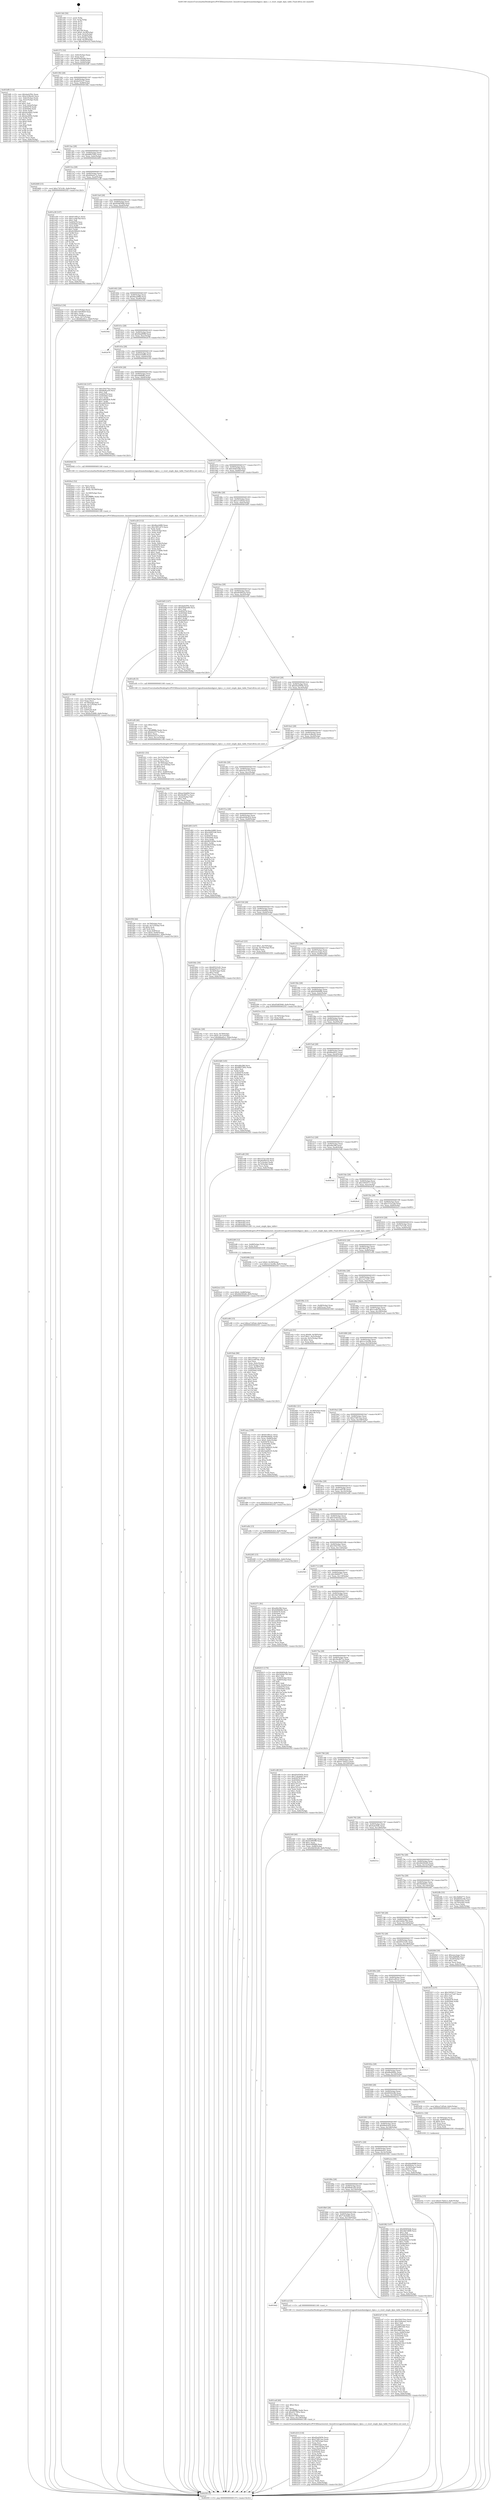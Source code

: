digraph "0x401340" {
  label = "0x401340 (/mnt/c/Users/mathe/Desktop/tcc/POCII/binaries/extr_linuxdriversgpudrmamdamdgpuci_dpm.c_ci_reset_single_dpm_table_Final-ollvm.out::main(0))"
  labelloc = "t"
  node[shape=record]

  Entry [label="",width=0.3,height=0.3,shape=circle,fillcolor=black,style=filled]
  "0x401372" [label="{
     0x401372 [32]\l
     | [instrs]\l
     &nbsp;&nbsp;0x401372 \<+6\>: mov -0x8c(%rbp),%eax\l
     &nbsp;&nbsp;0x401378 \<+2\>: mov %eax,%ecx\l
     &nbsp;&nbsp;0x40137a \<+6\>: sub $0x830d2e66,%ecx\l
     &nbsp;&nbsp;0x401380 \<+6\>: mov %eax,-0x90(%rbp)\l
     &nbsp;&nbsp;0x401386 \<+6\>: mov %ecx,-0x94(%rbp)\l
     &nbsp;&nbsp;0x40138c \<+6\>: je 0000000000401bf8 \<main+0x8b8\>\l
  }"]
  "0x401bf8" [label="{
     0x401bf8 [114]\l
     | [instrs]\l
     &nbsp;&nbsp;0x401bf8 \<+5\>: mov $0x4adcf59c,%eax\l
     &nbsp;&nbsp;0x401bfd \<+5\>: mov $0xe3c9be44,%ecx\l
     &nbsp;&nbsp;0x401c02 \<+3\>: mov -0x6c(%rbp),%edx\l
     &nbsp;&nbsp;0x401c05 \<+3\>: cmp -0x5c(%rbp),%edx\l
     &nbsp;&nbsp;0x401c08 \<+4\>: setl %sil\l
     &nbsp;&nbsp;0x401c0c \<+4\>: and $0x1,%sil\l
     &nbsp;&nbsp;0x401c10 \<+4\>: mov %sil,-0x2a(%rbp)\l
     &nbsp;&nbsp;0x401c14 \<+7\>: mov 0x405078,%edx\l
     &nbsp;&nbsp;0x401c1b \<+7\>: mov 0x405064,%edi\l
     &nbsp;&nbsp;0x401c22 \<+3\>: mov %edx,%r8d\l
     &nbsp;&nbsp;0x401c25 \<+7\>: add $0x4ec6902,%r8d\l
     &nbsp;&nbsp;0x401c2c \<+4\>: sub $0x1,%r8d\l
     &nbsp;&nbsp;0x401c30 \<+7\>: sub $0x4ec6902,%r8d\l
     &nbsp;&nbsp;0x401c37 \<+4\>: imul %r8d,%edx\l
     &nbsp;&nbsp;0x401c3b \<+3\>: and $0x1,%edx\l
     &nbsp;&nbsp;0x401c3e \<+3\>: cmp $0x0,%edx\l
     &nbsp;&nbsp;0x401c41 \<+4\>: sete %sil\l
     &nbsp;&nbsp;0x401c45 \<+3\>: cmp $0xa,%edi\l
     &nbsp;&nbsp;0x401c48 \<+4\>: setl %r9b\l
     &nbsp;&nbsp;0x401c4c \<+3\>: mov %sil,%r10b\l
     &nbsp;&nbsp;0x401c4f \<+3\>: and %r9b,%r10b\l
     &nbsp;&nbsp;0x401c52 \<+3\>: xor %r9b,%sil\l
     &nbsp;&nbsp;0x401c55 \<+3\>: or %sil,%r10b\l
     &nbsp;&nbsp;0x401c58 \<+4\>: test $0x1,%r10b\l
     &nbsp;&nbsp;0x401c5c \<+3\>: cmovne %ecx,%eax\l
     &nbsp;&nbsp;0x401c5f \<+6\>: mov %eax,-0x8c(%rbp)\l
     &nbsp;&nbsp;0x401c65 \<+5\>: jmp 00000000004025f3 \<main+0x12b3\>\l
  }"]
  "0x401392" [label="{
     0x401392 [28]\l
     | [instrs]\l
     &nbsp;&nbsp;0x401392 \<+5\>: jmp 0000000000401397 \<main+0x57\>\l
     &nbsp;&nbsp;0x401397 \<+6\>: mov -0x90(%rbp),%eax\l
     &nbsp;&nbsp;0x40139d \<+5\>: sub $0x8ef33c57,%eax\l
     &nbsp;&nbsp;0x4013a2 \<+6\>: mov %eax,-0x98(%rbp)\l
     &nbsp;&nbsp;0x4013a8 \<+6\>: je 00000000004018fa \<main+0x5ba\>\l
  }"]
  Exit [label="",width=0.3,height=0.3,shape=circle,fillcolor=black,style=filled,peripheries=2]
  "0x4018fa" [label="{
     0x4018fa\l
  }", style=dashed]
  "0x4013ae" [label="{
     0x4013ae [28]\l
     | [instrs]\l
     &nbsp;&nbsp;0x4013ae \<+5\>: jmp 00000000004013b3 \<main+0x73\>\l
     &nbsp;&nbsp;0x4013b3 \<+6\>: mov -0x90(%rbp),%eax\l
     &nbsp;&nbsp;0x4013b9 \<+5\>: sub $0x8f937902,%eax\l
     &nbsp;&nbsp;0x4013be \<+6\>: mov %eax,-0x9c(%rbp)\l
     &nbsp;&nbsp;0x4013c4 \<+6\>: je 0000000000402469 \<main+0x1129\>\l
  }"]
  "0x4023d8" [label="{
     0x4023d8 [145]\l
     | [instrs]\l
     &nbsp;&nbsp;0x4023d8 \<+5\>: mov $0xe6fa396,%ecx\l
     &nbsp;&nbsp;0x4023dd \<+5\>: mov $0x8f937902,%edx\l
     &nbsp;&nbsp;0x4023e2 \<+3\>: mov $0x1,%sil\l
     &nbsp;&nbsp;0x4023e5 \<+3\>: xor %r8d,%r8d\l
     &nbsp;&nbsp;0x4023e8 \<+8\>: mov 0x405078,%r9d\l
     &nbsp;&nbsp;0x4023f0 \<+8\>: mov 0x405064,%r10d\l
     &nbsp;&nbsp;0x4023f8 \<+4\>: sub $0x1,%r8d\l
     &nbsp;&nbsp;0x4023fc \<+3\>: mov %r9d,%r11d\l
     &nbsp;&nbsp;0x4023ff \<+3\>: add %r8d,%r11d\l
     &nbsp;&nbsp;0x402402 \<+4\>: imul %r11d,%r9d\l
     &nbsp;&nbsp;0x402406 \<+4\>: and $0x1,%r9d\l
     &nbsp;&nbsp;0x40240a \<+4\>: cmp $0x0,%r9d\l
     &nbsp;&nbsp;0x40240e \<+3\>: sete %bl\l
     &nbsp;&nbsp;0x402411 \<+4\>: cmp $0xa,%r10d\l
     &nbsp;&nbsp;0x402415 \<+4\>: setl %r14b\l
     &nbsp;&nbsp;0x402419 \<+3\>: mov %bl,%r15b\l
     &nbsp;&nbsp;0x40241c \<+4\>: xor $0xff,%r15b\l
     &nbsp;&nbsp;0x402420 \<+3\>: mov %r14b,%r12b\l
     &nbsp;&nbsp;0x402423 \<+4\>: xor $0xff,%r12b\l
     &nbsp;&nbsp;0x402427 \<+4\>: xor $0x1,%sil\l
     &nbsp;&nbsp;0x40242b \<+3\>: mov %r15b,%r13b\l
     &nbsp;&nbsp;0x40242e \<+4\>: and $0xff,%r13b\l
     &nbsp;&nbsp;0x402432 \<+3\>: and %sil,%bl\l
     &nbsp;&nbsp;0x402435 \<+3\>: mov %r12b,%al\l
     &nbsp;&nbsp;0x402438 \<+2\>: and $0xff,%al\l
     &nbsp;&nbsp;0x40243a \<+3\>: and %sil,%r14b\l
     &nbsp;&nbsp;0x40243d \<+3\>: or %bl,%r13b\l
     &nbsp;&nbsp;0x402440 \<+3\>: or %r14b,%al\l
     &nbsp;&nbsp;0x402443 \<+3\>: xor %al,%r13b\l
     &nbsp;&nbsp;0x402446 \<+3\>: or %r12b,%r15b\l
     &nbsp;&nbsp;0x402449 \<+4\>: xor $0xff,%r15b\l
     &nbsp;&nbsp;0x40244d \<+4\>: or $0x1,%sil\l
     &nbsp;&nbsp;0x402451 \<+3\>: and %sil,%r15b\l
     &nbsp;&nbsp;0x402454 \<+3\>: or %r15b,%r13b\l
     &nbsp;&nbsp;0x402457 \<+4\>: test $0x1,%r13b\l
     &nbsp;&nbsp;0x40245b \<+3\>: cmovne %edx,%ecx\l
     &nbsp;&nbsp;0x40245e \<+6\>: mov %ecx,-0x8c(%rbp)\l
     &nbsp;&nbsp;0x402464 \<+5\>: jmp 00000000004025f3 \<main+0x12b3\>\l
  }"]
  "0x402469" [label="{
     0x402469 [15]\l
     | [instrs]\l
     &nbsp;&nbsp;0x402469 \<+10\>: movl $0x17b7e3fc,-0x8c(%rbp)\l
     &nbsp;&nbsp;0x402473 \<+5\>: jmp 00000000004025f3 \<main+0x12b3\>\l
  }"]
  "0x4013ca" [label="{
     0x4013ca [28]\l
     | [instrs]\l
     &nbsp;&nbsp;0x4013ca \<+5\>: jmp 00000000004013cf \<main+0x8f\>\l
     &nbsp;&nbsp;0x4013cf \<+6\>: mov -0x90(%rbp),%eax\l
     &nbsp;&nbsp;0x4013d5 \<+5\>: sub $0x904e4c7a,%eax\l
     &nbsp;&nbsp;0x4013da \<+6\>: mov %eax,-0xa0(%rbp)\l
     &nbsp;&nbsp;0x4013e0 \<+6\>: je 0000000000401a38 \<main+0x6f8\>\l
  }"]
  "0x40233a" [label="{
     0x40233a [15]\l
     | [instrs]\l
     &nbsp;&nbsp;0x40233a \<+10\>: movl $0x417bd2c3,-0x8c(%rbp)\l
     &nbsp;&nbsp;0x402344 \<+5\>: jmp 00000000004025f3 \<main+0x12b3\>\l
  }"]
  "0x401a38" [label="{
     0x401a38 [147]\l
     | [instrs]\l
     &nbsp;&nbsp;0x401a38 \<+5\>: mov $0x61ef91a1,%eax\l
     &nbsp;&nbsp;0x401a3d \<+5\>: mov $0x1ce4b7bd,%ecx\l
     &nbsp;&nbsp;0x401a42 \<+2\>: mov $0x1,%dl\l
     &nbsp;&nbsp;0x401a44 \<+7\>: mov 0x405078,%esi\l
     &nbsp;&nbsp;0x401a4b \<+7\>: mov 0x405064,%edi\l
     &nbsp;&nbsp;0x401a52 \<+3\>: mov %esi,%r8d\l
     &nbsp;&nbsp;0x401a55 \<+7\>: add $0xd2389e03,%r8d\l
     &nbsp;&nbsp;0x401a5c \<+4\>: sub $0x1,%r8d\l
     &nbsp;&nbsp;0x401a60 \<+7\>: sub $0xd2389e03,%r8d\l
     &nbsp;&nbsp;0x401a67 \<+4\>: imul %r8d,%esi\l
     &nbsp;&nbsp;0x401a6b \<+3\>: and $0x1,%esi\l
     &nbsp;&nbsp;0x401a6e \<+3\>: cmp $0x0,%esi\l
     &nbsp;&nbsp;0x401a71 \<+4\>: sete %r9b\l
     &nbsp;&nbsp;0x401a75 \<+3\>: cmp $0xa,%edi\l
     &nbsp;&nbsp;0x401a78 \<+4\>: setl %r10b\l
     &nbsp;&nbsp;0x401a7c \<+3\>: mov %r9b,%r11b\l
     &nbsp;&nbsp;0x401a7f \<+4\>: xor $0xff,%r11b\l
     &nbsp;&nbsp;0x401a83 \<+3\>: mov %r10b,%bl\l
     &nbsp;&nbsp;0x401a86 \<+3\>: xor $0xff,%bl\l
     &nbsp;&nbsp;0x401a89 \<+3\>: xor $0x0,%dl\l
     &nbsp;&nbsp;0x401a8c \<+3\>: mov %r11b,%r14b\l
     &nbsp;&nbsp;0x401a8f \<+4\>: and $0x0,%r14b\l
     &nbsp;&nbsp;0x401a93 \<+3\>: and %dl,%r9b\l
     &nbsp;&nbsp;0x401a96 \<+3\>: mov %bl,%r15b\l
     &nbsp;&nbsp;0x401a99 \<+4\>: and $0x0,%r15b\l
     &nbsp;&nbsp;0x401a9d \<+3\>: and %dl,%r10b\l
     &nbsp;&nbsp;0x401aa0 \<+3\>: or %r9b,%r14b\l
     &nbsp;&nbsp;0x401aa3 \<+3\>: or %r10b,%r15b\l
     &nbsp;&nbsp;0x401aa6 \<+3\>: xor %r15b,%r14b\l
     &nbsp;&nbsp;0x401aa9 \<+3\>: or %bl,%r11b\l
     &nbsp;&nbsp;0x401aac \<+4\>: xor $0xff,%r11b\l
     &nbsp;&nbsp;0x401ab0 \<+3\>: or $0x0,%dl\l
     &nbsp;&nbsp;0x401ab3 \<+3\>: and %dl,%r11b\l
     &nbsp;&nbsp;0x401ab6 \<+3\>: or %r11b,%r14b\l
     &nbsp;&nbsp;0x401ab9 \<+4\>: test $0x1,%r14b\l
     &nbsp;&nbsp;0x401abd \<+3\>: cmovne %ecx,%eax\l
     &nbsp;&nbsp;0x401ac0 \<+6\>: mov %eax,-0x8c(%rbp)\l
     &nbsp;&nbsp;0x401ac6 \<+5\>: jmp 00000000004025f3 \<main+0x12b3\>\l
  }"]
  "0x4013e6" [label="{
     0x4013e6 [28]\l
     | [instrs]\l
     &nbsp;&nbsp;0x4013e6 \<+5\>: jmp 00000000004013eb \<main+0xab\>\l
     &nbsp;&nbsp;0x4013eb \<+6\>: mov -0x90(%rbp),%eax\l
     &nbsp;&nbsp;0x4013f1 \<+5\>: sub $0x95d65946,%eax\l
     &nbsp;&nbsp;0x4013f6 \<+6\>: mov %eax,-0xa4(%rbp)\l
     &nbsp;&nbsp;0x4013fc \<+6\>: je 00000000004022a3 \<main+0xf63\>\l
  }"]
  "0x4022e2" [label="{
     0x4022e2 [25]\l
     | [instrs]\l
     &nbsp;&nbsp;0x4022e2 \<+10\>: movl $0x0,-0x88(%rbp)\l
     &nbsp;&nbsp;0x4022ec \<+10\>: movl $0x4bb562d0,-0x8c(%rbp)\l
     &nbsp;&nbsp;0x4022f6 \<+5\>: jmp 00000000004025f3 \<main+0x12b3\>\l
  }"]
  "0x4022a3" [label="{
     0x4022a3 [34]\l
     | [instrs]\l
     &nbsp;&nbsp;0x4022a3 \<+3\>: mov -0x7c(%rbp),%eax\l
     &nbsp;&nbsp;0x4022a6 \<+5\>: add $0x7e6edbe9,%eax\l
     &nbsp;&nbsp;0x4022ab \<+3\>: add $0x1,%eax\l
     &nbsp;&nbsp;0x4022ae \<+5\>: sub $0x7e6edbe9,%eax\l
     &nbsp;&nbsp;0x4022b3 \<+3\>: mov %eax,-0x7c(%rbp)\l
     &nbsp;&nbsp;0x4022b6 \<+10\>: movl $0xfbbe82cc,-0x8c(%rbp)\l
     &nbsp;&nbsp;0x4022c0 \<+5\>: jmp 00000000004025f3 \<main+0x12b3\>\l
  }"]
  "0x401402" [label="{
     0x401402 [28]\l
     | [instrs]\l
     &nbsp;&nbsp;0x401402 \<+5\>: jmp 0000000000401407 \<main+0xc7\>\l
     &nbsp;&nbsp;0x401407 \<+6\>: mov -0x90(%rbp),%eax\l
     &nbsp;&nbsp;0x40140d \<+5\>: sub $0x9ba2d9f0,%eax\l
     &nbsp;&nbsp;0x401412 \<+6\>: mov %eax,-0xa8(%rbp)\l
     &nbsp;&nbsp;0x401418 \<+6\>: je 0000000000402582 \<main+0x1242\>\l
  }"]
  "0x4022d6" [label="{
     0x4022d6 [12]\l
     | [instrs]\l
     &nbsp;&nbsp;0x4022d6 \<+4\>: mov -0x68(%rbp),%rdx\l
     &nbsp;&nbsp;0x4022da \<+3\>: mov %rdx,%rdi\l
     &nbsp;&nbsp;0x4022dd \<+5\>: call 0000000000401030 \<free@plt\>\l
     | [calls]\l
     &nbsp;&nbsp;0x401030 \{1\} (unknown)\l
  }"]
  "0x402582" [label="{
     0x402582\l
  }", style=dashed]
  "0x40141e" [label="{
     0x40141e [28]\l
     | [instrs]\l
     &nbsp;&nbsp;0x40141e \<+5\>: jmp 0000000000401423 \<main+0xe3\>\l
     &nbsp;&nbsp;0x401423 \<+6\>: mov -0x90(%rbp),%eax\l
     &nbsp;&nbsp;0x401429 \<+5\>: sub $0x9dad998f,%eax\l
     &nbsp;&nbsp;0x40142e \<+6\>: mov %eax,-0xac(%rbp)\l
     &nbsp;&nbsp;0x401434 \<+6\>: je 0000000000402478 \<main+0x1138\>\l
  }"]
  "0x402116" [label="{
     0x402116 [46]\l
     | [instrs]\l
     &nbsp;&nbsp;0x402116 \<+6\>: mov -0x164(%rbp),%ecx\l
     &nbsp;&nbsp;0x40211c \<+3\>: imul %eax,%ecx\l
     &nbsp;&nbsp;0x40211f \<+4\>: mov -0x78(%rbp),%r8\l
     &nbsp;&nbsp;0x402123 \<+4\>: movslq -0x7c(%rbp),%r9\l
     &nbsp;&nbsp;0x402127 \<+4\>: shl $0x4,%r9\l
     &nbsp;&nbsp;0x40212b \<+3\>: add %r9,%r8\l
     &nbsp;&nbsp;0x40212e \<+4\>: mov 0x8(%r8),%r8\l
     &nbsp;&nbsp;0x402132 \<+3\>: mov %ecx,(%r8)\l
     &nbsp;&nbsp;0x402135 \<+10\>: movl $0xbcf1b6f0,-0x8c(%rbp)\l
     &nbsp;&nbsp;0x40213f \<+5\>: jmp 00000000004025f3 \<main+0x12b3\>\l
  }"]
  "0x402478" [label="{
     0x402478\l
  }", style=dashed]
  "0x40143a" [label="{
     0x40143a [28]\l
     | [instrs]\l
     &nbsp;&nbsp;0x40143a \<+5\>: jmp 000000000040143f \<main+0xff\>\l
     &nbsp;&nbsp;0x40143f \<+6\>: mov -0x90(%rbp),%eax\l
     &nbsp;&nbsp;0x401445 \<+5\>: sub $0xbcf1b6f0,%eax\l
     &nbsp;&nbsp;0x40144a \<+6\>: mov %eax,-0xb0(%rbp)\l
     &nbsp;&nbsp;0x401450 \<+6\>: je 0000000000402144 \<main+0xe04\>\l
  }"]
  "0x4020e2" [label="{
     0x4020e2 [52]\l
     | [instrs]\l
     &nbsp;&nbsp;0x4020e2 \<+2\>: xor %ecx,%ecx\l
     &nbsp;&nbsp;0x4020e4 \<+5\>: mov $0x2,%edx\l
     &nbsp;&nbsp;0x4020e9 \<+6\>: mov %edx,-0x160(%rbp)\l
     &nbsp;&nbsp;0x4020ef \<+1\>: cltd\l
     &nbsp;&nbsp;0x4020f0 \<+6\>: mov -0x160(%rbp),%esi\l
     &nbsp;&nbsp;0x4020f6 \<+2\>: idiv %esi\l
     &nbsp;&nbsp;0x4020f8 \<+6\>: imul $0xfffffffe,%edx,%edx\l
     &nbsp;&nbsp;0x4020fe \<+2\>: mov %ecx,%edi\l
     &nbsp;&nbsp;0x402100 \<+2\>: sub %edx,%edi\l
     &nbsp;&nbsp;0x402102 \<+2\>: mov %ecx,%edx\l
     &nbsp;&nbsp;0x402104 \<+3\>: sub $0x1,%edx\l
     &nbsp;&nbsp;0x402107 \<+2\>: add %edx,%edi\l
     &nbsp;&nbsp;0x402109 \<+2\>: sub %edi,%ecx\l
     &nbsp;&nbsp;0x40210b \<+6\>: mov %ecx,-0x164(%rbp)\l
     &nbsp;&nbsp;0x402111 \<+5\>: call 0000000000401160 \<next_i\>\l
     | [calls]\l
     &nbsp;&nbsp;0x401160 \{1\} (/mnt/c/Users/mathe/Desktop/tcc/POCII/binaries/extr_linuxdriversgpudrmamdamdgpuci_dpm.c_ci_reset_single_dpm_table_Final-ollvm.out::next_i)\l
  }"]
  "0x402144" [label="{
     0x402144 [147]\l
     | [instrs]\l
     &nbsp;&nbsp;0x402144 \<+5\>: mov $0x350270ce,%eax\l
     &nbsp;&nbsp;0x402149 \<+5\>: mov $0x6fe8ca50,%ecx\l
     &nbsp;&nbsp;0x40214e \<+2\>: mov $0x1,%dl\l
     &nbsp;&nbsp;0x402150 \<+7\>: mov 0x405078,%esi\l
     &nbsp;&nbsp;0x402157 \<+7\>: mov 0x405064,%edi\l
     &nbsp;&nbsp;0x40215e \<+3\>: mov %esi,%r8d\l
     &nbsp;&nbsp;0x402161 \<+7\>: add $0xca06362b,%r8d\l
     &nbsp;&nbsp;0x402168 \<+4\>: sub $0x1,%r8d\l
     &nbsp;&nbsp;0x40216c \<+7\>: sub $0xca06362b,%r8d\l
     &nbsp;&nbsp;0x402173 \<+4\>: imul %r8d,%esi\l
     &nbsp;&nbsp;0x402177 \<+3\>: and $0x1,%esi\l
     &nbsp;&nbsp;0x40217a \<+3\>: cmp $0x0,%esi\l
     &nbsp;&nbsp;0x40217d \<+4\>: sete %r9b\l
     &nbsp;&nbsp;0x402181 \<+3\>: cmp $0xa,%edi\l
     &nbsp;&nbsp;0x402184 \<+4\>: setl %r10b\l
     &nbsp;&nbsp;0x402188 \<+3\>: mov %r9b,%r11b\l
     &nbsp;&nbsp;0x40218b \<+4\>: xor $0xff,%r11b\l
     &nbsp;&nbsp;0x40218f \<+3\>: mov %r10b,%bl\l
     &nbsp;&nbsp;0x402192 \<+3\>: xor $0xff,%bl\l
     &nbsp;&nbsp;0x402195 \<+3\>: xor $0x1,%dl\l
     &nbsp;&nbsp;0x402198 \<+3\>: mov %r11b,%r14b\l
     &nbsp;&nbsp;0x40219b \<+4\>: and $0xff,%r14b\l
     &nbsp;&nbsp;0x40219f \<+3\>: and %dl,%r9b\l
     &nbsp;&nbsp;0x4021a2 \<+3\>: mov %bl,%r15b\l
     &nbsp;&nbsp;0x4021a5 \<+4\>: and $0xff,%r15b\l
     &nbsp;&nbsp;0x4021a9 \<+3\>: and %dl,%r10b\l
     &nbsp;&nbsp;0x4021ac \<+3\>: or %r9b,%r14b\l
     &nbsp;&nbsp;0x4021af \<+3\>: or %r10b,%r15b\l
     &nbsp;&nbsp;0x4021b2 \<+3\>: xor %r15b,%r14b\l
     &nbsp;&nbsp;0x4021b5 \<+3\>: or %bl,%r11b\l
     &nbsp;&nbsp;0x4021b8 \<+4\>: xor $0xff,%r11b\l
     &nbsp;&nbsp;0x4021bc \<+3\>: or $0x1,%dl\l
     &nbsp;&nbsp;0x4021bf \<+3\>: and %dl,%r11b\l
     &nbsp;&nbsp;0x4021c2 \<+3\>: or %r11b,%r14b\l
     &nbsp;&nbsp;0x4021c5 \<+4\>: test $0x1,%r14b\l
     &nbsp;&nbsp;0x4021c9 \<+3\>: cmovne %ecx,%eax\l
     &nbsp;&nbsp;0x4021cc \<+6\>: mov %eax,-0x8c(%rbp)\l
     &nbsp;&nbsp;0x4021d2 \<+5\>: jmp 00000000004025f3 \<main+0x12b3\>\l
  }"]
  "0x401456" [label="{
     0x401456 [28]\l
     | [instrs]\l
     &nbsp;&nbsp;0x401456 \<+5\>: jmp 000000000040145b \<main+0x11b\>\l
     &nbsp;&nbsp;0x40145b \<+6\>: mov -0x90(%rbp),%eax\l
     &nbsp;&nbsp;0x401461 \<+5\>: sub $0xc8d6bffa,%eax\l
     &nbsp;&nbsp;0x401466 \<+6\>: mov %eax,-0xb4(%rbp)\l
     &nbsp;&nbsp;0x40146c \<+6\>: je 00000000004020dd \<main+0xd9d\>\l
  }"]
  "0x401f56" [label="{
     0x401f56 [44]\l
     | [instrs]\l
     &nbsp;&nbsp;0x401f56 \<+4\>: mov -0x78(%rbp),%rsi\l
     &nbsp;&nbsp;0x401f5a \<+4\>: movslq -0x7c(%rbp),%rdi\l
     &nbsp;&nbsp;0x401f5e \<+4\>: shl $0x4,%rdi\l
     &nbsp;&nbsp;0x401f62 \<+3\>: add %rdi,%rsi\l
     &nbsp;&nbsp;0x401f65 \<+4\>: mov %rax,0x8(%rsi)\l
     &nbsp;&nbsp;0x401f69 \<+10\>: movl $0x0,-0x84(%rbp)\l
     &nbsp;&nbsp;0x401f73 \<+10\>: movl $0x6debe0e1,-0x8c(%rbp)\l
     &nbsp;&nbsp;0x401f7d \<+5\>: jmp 00000000004025f3 \<main+0x12b3\>\l
  }"]
  "0x4020dd" [label="{
     0x4020dd [5]\l
     | [instrs]\l
     &nbsp;&nbsp;0x4020dd \<+5\>: call 0000000000401160 \<next_i\>\l
     | [calls]\l
     &nbsp;&nbsp;0x401160 \{1\} (/mnt/c/Users/mathe/Desktop/tcc/POCII/binaries/extr_linuxdriversgpudrmamdamdgpuci_dpm.c_ci_reset_single_dpm_table_Final-ollvm.out::next_i)\l
  }"]
  "0x401472" [label="{
     0x401472 [28]\l
     | [instrs]\l
     &nbsp;&nbsp;0x401472 \<+5\>: jmp 0000000000401477 \<main+0x137\>\l
     &nbsp;&nbsp;0x401477 \<+6\>: mov -0x90(%rbp),%eax\l
     &nbsp;&nbsp;0x40147d \<+5\>: sub $0xcbdd31b8,%eax\l
     &nbsp;&nbsp;0x401482 \<+6\>: mov %eax,-0xb8(%rbp)\l
     &nbsp;&nbsp;0x401488 \<+6\>: je 0000000000401e26 \<main+0xae6\>\l
  }"]
  "0x401f21" [label="{
     0x401f21 [53]\l
     | [instrs]\l
     &nbsp;&nbsp;0x401f21 \<+6\>: mov -0x15c(%rbp),%ecx\l
     &nbsp;&nbsp;0x401f27 \<+3\>: imul %eax,%ecx\l
     &nbsp;&nbsp;0x401f2a \<+3\>: movslq %ecx,%rsi\l
     &nbsp;&nbsp;0x401f2d \<+4\>: mov -0x78(%rbp),%rdi\l
     &nbsp;&nbsp;0x401f31 \<+4\>: movslq -0x7c(%rbp),%r8\l
     &nbsp;&nbsp;0x401f35 \<+4\>: shl $0x4,%r8\l
     &nbsp;&nbsp;0x401f39 \<+3\>: add %r8,%rdi\l
     &nbsp;&nbsp;0x401f3c \<+3\>: mov %rsi,(%rdi)\l
     &nbsp;&nbsp;0x401f3f \<+7\>: movl $0x1,-0x80(%rbp)\l
     &nbsp;&nbsp;0x401f46 \<+4\>: movslq -0x80(%rbp),%rsi\l
     &nbsp;&nbsp;0x401f4a \<+4\>: shl $0x2,%rsi\l
     &nbsp;&nbsp;0x401f4e \<+3\>: mov %rsi,%rdi\l
     &nbsp;&nbsp;0x401f51 \<+5\>: call 0000000000401050 \<malloc@plt\>\l
     | [calls]\l
     &nbsp;&nbsp;0x401050 \{1\} (unknown)\l
  }"]
  "0x401e26" [label="{
     0x401e26 [112]\l
     | [instrs]\l
     &nbsp;&nbsp;0x401e26 \<+5\>: mov $0x9ba2d9f0,%eax\l
     &nbsp;&nbsp;0x401e2b \<+5\>: mov $0x1961cd73,%ecx\l
     &nbsp;&nbsp;0x401e30 \<+2\>: xor %edx,%edx\l
     &nbsp;&nbsp;0x401e32 \<+3\>: mov -0x6c(%rbp),%esi\l
     &nbsp;&nbsp;0x401e35 \<+2\>: mov %edx,%edi\l
     &nbsp;&nbsp;0x401e37 \<+2\>: sub %esi,%edi\l
     &nbsp;&nbsp;0x401e39 \<+2\>: mov %edx,%esi\l
     &nbsp;&nbsp;0x401e3b \<+3\>: sub $0x1,%esi\l
     &nbsp;&nbsp;0x401e3e \<+2\>: add %esi,%edi\l
     &nbsp;&nbsp;0x401e40 \<+2\>: sub %edi,%edx\l
     &nbsp;&nbsp;0x401e42 \<+3\>: mov %edx,-0x6c(%rbp)\l
     &nbsp;&nbsp;0x401e45 \<+7\>: mov 0x405078,%edx\l
     &nbsp;&nbsp;0x401e4c \<+7\>: mov 0x405064,%esi\l
     &nbsp;&nbsp;0x401e53 \<+2\>: mov %edx,%edi\l
     &nbsp;&nbsp;0x401e55 \<+6\>: add $0x61574b8e,%edi\l
     &nbsp;&nbsp;0x401e5b \<+3\>: sub $0x1,%edi\l
     &nbsp;&nbsp;0x401e5e \<+6\>: sub $0x61574b8e,%edi\l
     &nbsp;&nbsp;0x401e64 \<+3\>: imul %edi,%edx\l
     &nbsp;&nbsp;0x401e67 \<+3\>: and $0x1,%edx\l
     &nbsp;&nbsp;0x401e6a \<+3\>: cmp $0x0,%edx\l
     &nbsp;&nbsp;0x401e6d \<+4\>: sete %r8b\l
     &nbsp;&nbsp;0x401e71 \<+3\>: cmp $0xa,%esi\l
     &nbsp;&nbsp;0x401e74 \<+4\>: setl %r9b\l
     &nbsp;&nbsp;0x401e78 \<+3\>: mov %r8b,%r10b\l
     &nbsp;&nbsp;0x401e7b \<+3\>: and %r9b,%r10b\l
     &nbsp;&nbsp;0x401e7e \<+3\>: xor %r9b,%r8b\l
     &nbsp;&nbsp;0x401e81 \<+3\>: or %r8b,%r10b\l
     &nbsp;&nbsp;0x401e84 \<+4\>: test $0x1,%r10b\l
     &nbsp;&nbsp;0x401e88 \<+3\>: cmovne %ecx,%eax\l
     &nbsp;&nbsp;0x401e8b \<+6\>: mov %eax,-0x8c(%rbp)\l
     &nbsp;&nbsp;0x401e91 \<+5\>: jmp 00000000004025f3 \<main+0x12b3\>\l
  }"]
  "0x40148e" [label="{
     0x40148e [28]\l
     | [instrs]\l
     &nbsp;&nbsp;0x40148e \<+5\>: jmp 0000000000401493 \<main+0x153\>\l
     &nbsp;&nbsp;0x401493 \<+6\>: mov -0x90(%rbp),%eax\l
     &nbsp;&nbsp;0x401499 \<+5\>: sub $0xce7c85a4,%eax\l
     &nbsp;&nbsp;0x40149e \<+6\>: mov %eax,-0xbc(%rbp)\l
     &nbsp;&nbsp;0x4014a4 \<+6\>: je 0000000000401b65 \<main+0x825\>\l
  }"]
  "0x401ef9" [label="{
     0x401ef9 [40]\l
     | [instrs]\l
     &nbsp;&nbsp;0x401ef9 \<+5\>: mov $0x2,%ecx\l
     &nbsp;&nbsp;0x401efe \<+1\>: cltd\l
     &nbsp;&nbsp;0x401eff \<+2\>: idiv %ecx\l
     &nbsp;&nbsp;0x401f01 \<+6\>: imul $0xfffffffe,%edx,%ecx\l
     &nbsp;&nbsp;0x401f07 \<+6\>: sub $0xb2e2577a,%ecx\l
     &nbsp;&nbsp;0x401f0d \<+3\>: add $0x1,%ecx\l
     &nbsp;&nbsp;0x401f10 \<+6\>: add $0xb2e2577a,%ecx\l
     &nbsp;&nbsp;0x401f16 \<+6\>: mov %ecx,-0x15c(%rbp)\l
     &nbsp;&nbsp;0x401f1c \<+5\>: call 0000000000401160 \<next_i\>\l
     | [calls]\l
     &nbsp;&nbsp;0x401160 \{1\} (/mnt/c/Users/mathe/Desktop/tcc/POCII/binaries/extr_linuxdriversgpudrmamdamdgpuci_dpm.c_ci_reset_single_dpm_table_Final-ollvm.out::next_i)\l
  }"]
  "0x401b65" [label="{
     0x401b65 [147]\l
     | [instrs]\l
     &nbsp;&nbsp;0x401b65 \<+5\>: mov $0x4adcf59c,%eax\l
     &nbsp;&nbsp;0x401b6a \<+5\>: mov $0x830d2e66,%ecx\l
     &nbsp;&nbsp;0x401b6f \<+2\>: mov $0x1,%dl\l
     &nbsp;&nbsp;0x401b71 \<+7\>: mov 0x405078,%esi\l
     &nbsp;&nbsp;0x401b78 \<+7\>: mov 0x405064,%edi\l
     &nbsp;&nbsp;0x401b7f \<+3\>: mov %esi,%r8d\l
     &nbsp;&nbsp;0x401b82 \<+7\>: sub $0x65b6f525,%r8d\l
     &nbsp;&nbsp;0x401b89 \<+4\>: sub $0x1,%r8d\l
     &nbsp;&nbsp;0x401b8d \<+7\>: add $0x65b6f525,%r8d\l
     &nbsp;&nbsp;0x401b94 \<+4\>: imul %r8d,%esi\l
     &nbsp;&nbsp;0x401b98 \<+3\>: and $0x1,%esi\l
     &nbsp;&nbsp;0x401b9b \<+3\>: cmp $0x0,%esi\l
     &nbsp;&nbsp;0x401b9e \<+4\>: sete %r9b\l
     &nbsp;&nbsp;0x401ba2 \<+3\>: cmp $0xa,%edi\l
     &nbsp;&nbsp;0x401ba5 \<+4\>: setl %r10b\l
     &nbsp;&nbsp;0x401ba9 \<+3\>: mov %r9b,%r11b\l
     &nbsp;&nbsp;0x401bac \<+4\>: xor $0xff,%r11b\l
     &nbsp;&nbsp;0x401bb0 \<+3\>: mov %r10b,%bl\l
     &nbsp;&nbsp;0x401bb3 \<+3\>: xor $0xff,%bl\l
     &nbsp;&nbsp;0x401bb6 \<+3\>: xor $0x1,%dl\l
     &nbsp;&nbsp;0x401bb9 \<+3\>: mov %r11b,%r14b\l
     &nbsp;&nbsp;0x401bbc \<+4\>: and $0xff,%r14b\l
     &nbsp;&nbsp;0x401bc0 \<+3\>: and %dl,%r9b\l
     &nbsp;&nbsp;0x401bc3 \<+3\>: mov %bl,%r15b\l
     &nbsp;&nbsp;0x401bc6 \<+4\>: and $0xff,%r15b\l
     &nbsp;&nbsp;0x401bca \<+3\>: and %dl,%r10b\l
     &nbsp;&nbsp;0x401bcd \<+3\>: or %r9b,%r14b\l
     &nbsp;&nbsp;0x401bd0 \<+3\>: or %r10b,%r15b\l
     &nbsp;&nbsp;0x401bd3 \<+3\>: xor %r15b,%r14b\l
     &nbsp;&nbsp;0x401bd6 \<+3\>: or %bl,%r11b\l
     &nbsp;&nbsp;0x401bd9 \<+4\>: xor $0xff,%r11b\l
     &nbsp;&nbsp;0x401bdd \<+3\>: or $0x1,%dl\l
     &nbsp;&nbsp;0x401be0 \<+3\>: and %dl,%r11b\l
     &nbsp;&nbsp;0x401be3 \<+3\>: or %r11b,%r14b\l
     &nbsp;&nbsp;0x401be6 \<+4\>: test $0x1,%r14b\l
     &nbsp;&nbsp;0x401bea \<+3\>: cmovne %ecx,%eax\l
     &nbsp;&nbsp;0x401bed \<+6\>: mov %eax,-0x8c(%rbp)\l
     &nbsp;&nbsp;0x401bf3 \<+5\>: jmp 00000000004025f3 \<main+0x12b3\>\l
  }"]
  "0x4014aa" [label="{
     0x4014aa [28]\l
     | [instrs]\l
     &nbsp;&nbsp;0x4014aa \<+5\>: jmp 00000000004014af \<main+0x16f\>\l
     &nbsp;&nbsp;0x4014af \<+6\>: mov -0x90(%rbp),%eax\l
     &nbsp;&nbsp;0x4014b5 \<+5\>: sub $0xd05842cb,%eax\l
     &nbsp;&nbsp;0x4014ba \<+6\>: mov %eax,-0xc0(%rbp)\l
     &nbsp;&nbsp;0x4014c0 \<+6\>: je 0000000000401ef4 \<main+0xbb4\>\l
  }"]
  "0x401ebc" [label="{
     0x401ebc [26]\l
     | [instrs]\l
     &nbsp;&nbsp;0x401ebc \<+4\>: mov %rax,-0x78(%rbp)\l
     &nbsp;&nbsp;0x401ec0 \<+7\>: movl $0x0,-0x7c(%rbp)\l
     &nbsp;&nbsp;0x401ec7 \<+10\>: movl $0xfbbe82cc,-0x8c(%rbp)\l
     &nbsp;&nbsp;0x401ed1 \<+5\>: jmp 00000000004025f3 \<main+0x12b3\>\l
  }"]
  "0x401ef4" [label="{
     0x401ef4 [5]\l
     | [instrs]\l
     &nbsp;&nbsp;0x401ef4 \<+5\>: call 0000000000401160 \<next_i\>\l
     | [calls]\l
     &nbsp;&nbsp;0x401160 \{1\} (/mnt/c/Users/mathe/Desktop/tcc/POCII/binaries/extr_linuxdriversgpudrmamdamdgpuci_dpm.c_ci_reset_single_dpm_table_Final-ollvm.out::next_i)\l
  }"]
  "0x4014c6" [label="{
     0x4014c6 [28]\l
     | [instrs]\l
     &nbsp;&nbsp;0x4014c6 \<+5\>: jmp 00000000004014cb \<main+0x18b\>\l
     &nbsp;&nbsp;0x4014cb \<+6\>: mov -0x90(%rbp),%eax\l
     &nbsp;&nbsp;0x4014d1 \<+5\>: sub $0xd5ed565b,%eax\l
     &nbsp;&nbsp;0x4014d6 \<+6\>: mov %eax,-0xc4(%rbp)\l
     &nbsp;&nbsp;0x4014dc \<+6\>: je 000000000040252d \<main+0x11ed\>\l
  }"]
  "0x401d10" [label="{
     0x401d10 [116]\l
     | [instrs]\l
     &nbsp;&nbsp;0x401d10 \<+5\>: mov $0xd5ed565b,%ecx\l
     &nbsp;&nbsp;0x401d15 \<+5\>: mov $0x27d913ea,%edx\l
     &nbsp;&nbsp;0x401d1a \<+6\>: mov -0x158(%rbp),%esi\l
     &nbsp;&nbsp;0x401d20 \<+3\>: imul %eax,%esi\l
     &nbsp;&nbsp;0x401d23 \<+4\>: mov -0x68(%rbp),%rdi\l
     &nbsp;&nbsp;0x401d27 \<+4\>: movslq -0x6c(%rbp),%r8\l
     &nbsp;&nbsp;0x401d2b \<+4\>: mov %esi,(%rdi,%r8,4)\l
     &nbsp;&nbsp;0x401d2f \<+7\>: mov 0x405078,%eax\l
     &nbsp;&nbsp;0x401d36 \<+7\>: mov 0x405064,%esi\l
     &nbsp;&nbsp;0x401d3d \<+3\>: mov %eax,%r9d\l
     &nbsp;&nbsp;0x401d40 \<+7\>: sub $0xd74f4a6b,%r9d\l
     &nbsp;&nbsp;0x401d47 \<+4\>: sub $0x1,%r9d\l
     &nbsp;&nbsp;0x401d4b \<+7\>: add $0xd74f4a6b,%r9d\l
     &nbsp;&nbsp;0x401d52 \<+4\>: imul %r9d,%eax\l
     &nbsp;&nbsp;0x401d56 \<+3\>: and $0x1,%eax\l
     &nbsp;&nbsp;0x401d59 \<+3\>: cmp $0x0,%eax\l
     &nbsp;&nbsp;0x401d5c \<+4\>: sete %r10b\l
     &nbsp;&nbsp;0x401d60 \<+3\>: cmp $0xa,%esi\l
     &nbsp;&nbsp;0x401d63 \<+4\>: setl %r11b\l
     &nbsp;&nbsp;0x401d67 \<+3\>: mov %r10b,%bl\l
     &nbsp;&nbsp;0x401d6a \<+3\>: and %r11b,%bl\l
     &nbsp;&nbsp;0x401d6d \<+3\>: xor %r11b,%r10b\l
     &nbsp;&nbsp;0x401d70 \<+3\>: or %r10b,%bl\l
     &nbsp;&nbsp;0x401d73 \<+3\>: test $0x1,%bl\l
     &nbsp;&nbsp;0x401d76 \<+3\>: cmovne %edx,%ecx\l
     &nbsp;&nbsp;0x401d79 \<+6\>: mov %ecx,-0x8c(%rbp)\l
     &nbsp;&nbsp;0x401d7f \<+5\>: jmp 00000000004025f3 \<main+0x12b3\>\l
  }"]
  "0x40252d" [label="{
     0x40252d\l
  }", style=dashed]
  "0x4014e2" [label="{
     0x4014e2 [28]\l
     | [instrs]\l
     &nbsp;&nbsp;0x4014e2 \<+5\>: jmp 00000000004014e7 \<main+0x1a7\>\l
     &nbsp;&nbsp;0x4014e7 \<+6\>: mov -0x90(%rbp),%eax\l
     &nbsp;&nbsp;0x4014ed \<+5\>: sub $0xe3c9be44,%eax\l
     &nbsp;&nbsp;0x4014f2 \<+6\>: mov %eax,-0xc8(%rbp)\l
     &nbsp;&nbsp;0x4014f8 \<+6\>: je 0000000000401c6a \<main+0x92a\>\l
  }"]
  "0x401ce8" [label="{
     0x401ce8 [40]\l
     | [instrs]\l
     &nbsp;&nbsp;0x401ce8 \<+5\>: mov $0x2,%ecx\l
     &nbsp;&nbsp;0x401ced \<+1\>: cltd\l
     &nbsp;&nbsp;0x401cee \<+2\>: idiv %ecx\l
     &nbsp;&nbsp;0x401cf0 \<+6\>: imul $0xfffffffe,%edx,%ecx\l
     &nbsp;&nbsp;0x401cf6 \<+6\>: sub $0xd317f85e,%ecx\l
     &nbsp;&nbsp;0x401cfc \<+3\>: add $0x1,%ecx\l
     &nbsp;&nbsp;0x401cff \<+6\>: add $0xd317f85e,%ecx\l
     &nbsp;&nbsp;0x401d05 \<+6\>: mov %ecx,-0x158(%rbp)\l
     &nbsp;&nbsp;0x401d0b \<+5\>: call 0000000000401160 \<next_i\>\l
     | [calls]\l
     &nbsp;&nbsp;0x401160 \{1\} (/mnt/c/Users/mathe/Desktop/tcc/POCII/binaries/extr_linuxdriversgpudrmamdamdgpuci_dpm.c_ci_reset_single_dpm_table_Final-ollvm.out::next_i)\l
  }"]
  "0x401c6a" [label="{
     0x401c6a [30]\l
     | [instrs]\l
     &nbsp;&nbsp;0x401c6a \<+5\>: mov $0xea3da60d,%eax\l
     &nbsp;&nbsp;0x401c6f \<+5\>: mov $0x3bc8671a,%ecx\l
     &nbsp;&nbsp;0x401c74 \<+3\>: mov -0x2a(%rbp),%dl\l
     &nbsp;&nbsp;0x401c77 \<+3\>: test $0x1,%dl\l
     &nbsp;&nbsp;0x401c7a \<+3\>: cmovne %ecx,%eax\l
     &nbsp;&nbsp;0x401c7d \<+6\>: mov %eax,-0x8c(%rbp)\l
     &nbsp;&nbsp;0x401c83 \<+5\>: jmp 00000000004025f3 \<main+0x12b3\>\l
  }"]
  "0x4014fe" [label="{
     0x4014fe [28]\l
     | [instrs]\l
     &nbsp;&nbsp;0x4014fe \<+5\>: jmp 0000000000401503 \<main+0x1c3\>\l
     &nbsp;&nbsp;0x401503 \<+6\>: mov -0x90(%rbp),%eax\l
     &nbsp;&nbsp;0x401509 \<+5\>: sub $0xe5e315e3,%eax\l
     &nbsp;&nbsp;0x40150e \<+6\>: mov %eax,-0xcc(%rbp)\l
     &nbsp;&nbsp;0x401514 \<+6\>: je 0000000000401d93 \<main+0xa53\>\l
  }"]
  "0x4018d2" [label="{
     0x4018d2\l
  }", style=dashed]
  "0x401d93" [label="{
     0x401d93 [147]\l
     | [instrs]\l
     &nbsp;&nbsp;0x401d93 \<+5\>: mov $0x9ba2d9f0,%eax\l
     &nbsp;&nbsp;0x401d98 \<+5\>: mov $0xcbdd31b8,%ecx\l
     &nbsp;&nbsp;0x401d9d \<+2\>: mov $0x1,%dl\l
     &nbsp;&nbsp;0x401d9f \<+7\>: mov 0x405078,%esi\l
     &nbsp;&nbsp;0x401da6 \<+7\>: mov 0x405064,%edi\l
     &nbsp;&nbsp;0x401dad \<+3\>: mov %esi,%r8d\l
     &nbsp;&nbsp;0x401db0 \<+7\>: add $0x9651856e,%r8d\l
     &nbsp;&nbsp;0x401db7 \<+4\>: sub $0x1,%r8d\l
     &nbsp;&nbsp;0x401dbb \<+7\>: sub $0x9651856e,%r8d\l
     &nbsp;&nbsp;0x401dc2 \<+4\>: imul %r8d,%esi\l
     &nbsp;&nbsp;0x401dc6 \<+3\>: and $0x1,%esi\l
     &nbsp;&nbsp;0x401dc9 \<+3\>: cmp $0x0,%esi\l
     &nbsp;&nbsp;0x401dcc \<+4\>: sete %r9b\l
     &nbsp;&nbsp;0x401dd0 \<+3\>: cmp $0xa,%edi\l
     &nbsp;&nbsp;0x401dd3 \<+4\>: setl %r10b\l
     &nbsp;&nbsp;0x401dd7 \<+3\>: mov %r9b,%r11b\l
     &nbsp;&nbsp;0x401dda \<+4\>: xor $0xff,%r11b\l
     &nbsp;&nbsp;0x401dde \<+3\>: mov %r10b,%bl\l
     &nbsp;&nbsp;0x401de1 \<+3\>: xor $0xff,%bl\l
     &nbsp;&nbsp;0x401de4 \<+3\>: xor $0x1,%dl\l
     &nbsp;&nbsp;0x401de7 \<+3\>: mov %r11b,%r14b\l
     &nbsp;&nbsp;0x401dea \<+4\>: and $0xff,%r14b\l
     &nbsp;&nbsp;0x401dee \<+3\>: and %dl,%r9b\l
     &nbsp;&nbsp;0x401df1 \<+3\>: mov %bl,%r15b\l
     &nbsp;&nbsp;0x401df4 \<+4\>: and $0xff,%r15b\l
     &nbsp;&nbsp;0x401df8 \<+3\>: and %dl,%r10b\l
     &nbsp;&nbsp;0x401dfb \<+3\>: or %r9b,%r14b\l
     &nbsp;&nbsp;0x401dfe \<+3\>: or %r10b,%r15b\l
     &nbsp;&nbsp;0x401e01 \<+3\>: xor %r15b,%r14b\l
     &nbsp;&nbsp;0x401e04 \<+3\>: or %bl,%r11b\l
     &nbsp;&nbsp;0x401e07 \<+4\>: xor $0xff,%r11b\l
     &nbsp;&nbsp;0x401e0b \<+3\>: or $0x1,%dl\l
     &nbsp;&nbsp;0x401e0e \<+3\>: and %dl,%r11b\l
     &nbsp;&nbsp;0x401e11 \<+3\>: or %r11b,%r14b\l
     &nbsp;&nbsp;0x401e14 \<+4\>: test $0x1,%r14b\l
     &nbsp;&nbsp;0x401e18 \<+3\>: cmovne %ecx,%eax\l
     &nbsp;&nbsp;0x401e1b \<+6\>: mov %eax,-0x8c(%rbp)\l
     &nbsp;&nbsp;0x401e21 \<+5\>: jmp 00000000004025f3 \<main+0x12b3\>\l
  }"]
  "0x40151a" [label="{
     0x40151a [28]\l
     | [instrs]\l
     &nbsp;&nbsp;0x40151a \<+5\>: jmp 000000000040151f \<main+0x1df\>\l
     &nbsp;&nbsp;0x40151f \<+6\>: mov -0x90(%rbp),%eax\l
     &nbsp;&nbsp;0x401525 \<+5\>: sub $0xe628e416,%eax\l
     &nbsp;&nbsp;0x40152a \<+6\>: mov %eax,-0xd0(%rbp)\l
     &nbsp;&nbsp;0x401530 \<+6\>: je 00000000004018dc \<main+0x59c\>\l
  }"]
  "0x401ce3" [label="{
     0x401ce3 [5]\l
     | [instrs]\l
     &nbsp;&nbsp;0x401ce3 \<+5\>: call 0000000000401160 \<next_i\>\l
     | [calls]\l
     &nbsp;&nbsp;0x401160 \{1\} (/mnt/c/Users/mathe/Desktop/tcc/POCII/binaries/extr_linuxdriversgpudrmamdamdgpuci_dpm.c_ci_reset_single_dpm_table_Final-ollvm.out::next_i)\l
  }"]
  "0x4018dc" [label="{
     0x4018dc [30]\l
     | [instrs]\l
     &nbsp;&nbsp;0x4018dc \<+5\>: mov $0x60523c91,%eax\l
     &nbsp;&nbsp;0x4018e1 \<+5\>: mov $0x8ef33c57,%ecx\l
     &nbsp;&nbsp;0x4018e6 \<+3\>: mov -0x34(%rbp),%edx\l
     &nbsp;&nbsp;0x4018e9 \<+3\>: cmp $0x2,%edx\l
     &nbsp;&nbsp;0x4018ec \<+3\>: cmovne %ecx,%eax\l
     &nbsp;&nbsp;0x4018ef \<+6\>: mov %eax,-0x8c(%rbp)\l
     &nbsp;&nbsp;0x4018f5 \<+5\>: jmp 00000000004025f3 \<main+0x12b3\>\l
  }"]
  "0x401536" [label="{
     0x401536 [28]\l
     | [instrs]\l
     &nbsp;&nbsp;0x401536 \<+5\>: jmp 000000000040153b \<main+0x1fb\>\l
     &nbsp;&nbsp;0x40153b \<+6\>: mov -0x90(%rbp),%eax\l
     &nbsp;&nbsp;0x401541 \<+5\>: sub $0xea3da60d,%eax\l
     &nbsp;&nbsp;0x401546 \<+6\>: mov %eax,-0xd4(%rbp)\l
     &nbsp;&nbsp;0x40154c \<+6\>: je 0000000000401ea5 \<main+0xb65\>\l
  }"]
  "0x4025f3" [label="{
     0x4025f3 [5]\l
     | [instrs]\l
     &nbsp;&nbsp;0x4025f3 \<+5\>: jmp 0000000000401372 \<main+0x32\>\l
  }"]
  "0x401340" [label="{
     0x401340 [50]\l
     | [instrs]\l
     &nbsp;&nbsp;0x401340 \<+1\>: push %rbp\l
     &nbsp;&nbsp;0x401341 \<+3\>: mov %rsp,%rbp\l
     &nbsp;&nbsp;0x401344 \<+2\>: push %r15\l
     &nbsp;&nbsp;0x401346 \<+2\>: push %r14\l
     &nbsp;&nbsp;0x401348 \<+2\>: push %r13\l
     &nbsp;&nbsp;0x40134a \<+2\>: push %r12\l
     &nbsp;&nbsp;0x40134c \<+1\>: push %rbx\l
     &nbsp;&nbsp;0x40134d \<+7\>: sub $0x148,%rsp\l
     &nbsp;&nbsp;0x401354 \<+7\>: movl $0x0,-0x38(%rbp)\l
     &nbsp;&nbsp;0x40135b \<+3\>: mov %edi,-0x3c(%rbp)\l
     &nbsp;&nbsp;0x40135e \<+4\>: mov %rsi,-0x48(%rbp)\l
     &nbsp;&nbsp;0x401362 \<+3\>: mov -0x3c(%rbp),%edi\l
     &nbsp;&nbsp;0x401365 \<+3\>: mov %edi,-0x34(%rbp)\l
     &nbsp;&nbsp;0x401368 \<+10\>: movl $0xe628e416,-0x8c(%rbp)\l
  }"]
  "0x4018b6" [label="{
     0x4018b6 [28]\l
     | [instrs]\l
     &nbsp;&nbsp;0x4018b6 \<+5\>: jmp 00000000004018bb \<main+0x57b\>\l
     &nbsp;&nbsp;0x4018bb \<+6\>: mov -0x90(%rbp),%eax\l
     &nbsp;&nbsp;0x4018c1 \<+5\>: sub $0x7c4e4d42,%eax\l
     &nbsp;&nbsp;0x4018c6 \<+6\>: mov %eax,-0x154(%rbp)\l
     &nbsp;&nbsp;0x4018cc \<+6\>: je 0000000000401ce3 \<main+0x9a3\>\l
  }"]
  "0x401ea5" [label="{
     0x401ea5 [23]\l
     | [instrs]\l
     &nbsp;&nbsp;0x401ea5 \<+7\>: movl $0x1,-0x70(%rbp)\l
     &nbsp;&nbsp;0x401eac \<+4\>: movslq -0x70(%rbp),%rax\l
     &nbsp;&nbsp;0x401eb0 \<+4\>: shl $0x4,%rax\l
     &nbsp;&nbsp;0x401eb4 \<+3\>: mov %rax,%rdi\l
     &nbsp;&nbsp;0x401eb7 \<+5\>: call 0000000000401050 \<malloc@plt\>\l
     | [calls]\l
     &nbsp;&nbsp;0x401050 \{1\} (unknown)\l
  }"]
  "0x401552" [label="{
     0x401552 [28]\l
     | [instrs]\l
     &nbsp;&nbsp;0x401552 \<+5\>: jmp 0000000000401557 \<main+0x217\>\l
     &nbsp;&nbsp;0x401557 \<+6\>: mov -0x90(%rbp),%eax\l
     &nbsp;&nbsp;0x40155d \<+5\>: sub $0xeeec2aae,%eax\l
     &nbsp;&nbsp;0x401562 \<+6\>: mov %eax,-0xd8(%rbp)\l
     &nbsp;&nbsp;0x401568 \<+6\>: je 0000000000402294 \<main+0xf54\>\l
  }"]
  "0x4021d7" [label="{
     0x4021d7 [174]\l
     | [instrs]\l
     &nbsp;&nbsp;0x4021d7 \<+5\>: mov $0x350270ce,%eax\l
     &nbsp;&nbsp;0x4021dc \<+5\>: mov $0x3244c0a2,%ecx\l
     &nbsp;&nbsp;0x4021e1 \<+2\>: mov $0x1,%dl\l
     &nbsp;&nbsp;0x4021e3 \<+6\>: mov -0x84(%rbp),%esi\l
     &nbsp;&nbsp;0x4021e9 \<+6\>: sub $0x28f61feb,%esi\l
     &nbsp;&nbsp;0x4021ef \<+3\>: add $0x1,%esi\l
     &nbsp;&nbsp;0x4021f2 \<+6\>: add $0x28f61feb,%esi\l
     &nbsp;&nbsp;0x4021f8 \<+6\>: mov %esi,-0x84(%rbp)\l
     &nbsp;&nbsp;0x4021fe \<+7\>: mov 0x405078,%esi\l
     &nbsp;&nbsp;0x402205 \<+7\>: mov 0x405064,%edi\l
     &nbsp;&nbsp;0x40220c \<+3\>: mov %esi,%r8d\l
     &nbsp;&nbsp;0x40220f \<+7\>: sub $0x60d14bc3,%r8d\l
     &nbsp;&nbsp;0x402216 \<+4\>: sub $0x1,%r8d\l
     &nbsp;&nbsp;0x40221a \<+7\>: add $0x60d14bc3,%r8d\l
     &nbsp;&nbsp;0x402221 \<+4\>: imul %r8d,%esi\l
     &nbsp;&nbsp;0x402225 \<+3\>: and $0x1,%esi\l
     &nbsp;&nbsp;0x402228 \<+3\>: cmp $0x0,%esi\l
     &nbsp;&nbsp;0x40222b \<+4\>: sete %r9b\l
     &nbsp;&nbsp;0x40222f \<+3\>: cmp $0xa,%edi\l
     &nbsp;&nbsp;0x402232 \<+4\>: setl %r10b\l
     &nbsp;&nbsp;0x402236 \<+3\>: mov %r9b,%r11b\l
     &nbsp;&nbsp;0x402239 \<+4\>: xor $0xff,%r11b\l
     &nbsp;&nbsp;0x40223d \<+3\>: mov %r10b,%bl\l
     &nbsp;&nbsp;0x402240 \<+3\>: xor $0xff,%bl\l
     &nbsp;&nbsp;0x402243 \<+3\>: xor $0x1,%dl\l
     &nbsp;&nbsp;0x402246 \<+3\>: mov %r11b,%r14b\l
     &nbsp;&nbsp;0x402249 \<+4\>: and $0xff,%r14b\l
     &nbsp;&nbsp;0x40224d \<+3\>: and %dl,%r9b\l
     &nbsp;&nbsp;0x402250 \<+3\>: mov %bl,%r15b\l
     &nbsp;&nbsp;0x402253 \<+4\>: and $0xff,%r15b\l
     &nbsp;&nbsp;0x402257 \<+3\>: and %dl,%r10b\l
     &nbsp;&nbsp;0x40225a \<+3\>: or %r9b,%r14b\l
     &nbsp;&nbsp;0x40225d \<+3\>: or %r10b,%r15b\l
     &nbsp;&nbsp;0x402260 \<+3\>: xor %r15b,%r14b\l
     &nbsp;&nbsp;0x402263 \<+3\>: or %bl,%r11b\l
     &nbsp;&nbsp;0x402266 \<+4\>: xor $0xff,%r11b\l
     &nbsp;&nbsp;0x40226a \<+3\>: or $0x1,%dl\l
     &nbsp;&nbsp;0x40226d \<+3\>: and %dl,%r11b\l
     &nbsp;&nbsp;0x402270 \<+3\>: or %r11b,%r14b\l
     &nbsp;&nbsp;0x402273 \<+4\>: test $0x1,%r14b\l
     &nbsp;&nbsp;0x402277 \<+3\>: cmovne %ecx,%eax\l
     &nbsp;&nbsp;0x40227a \<+6\>: mov %eax,-0x8c(%rbp)\l
     &nbsp;&nbsp;0x402280 \<+5\>: jmp 00000000004025f3 \<main+0x12b3\>\l
  }"]
  "0x402294" [label="{
     0x402294 [15]\l
     | [instrs]\l
     &nbsp;&nbsp;0x402294 \<+10\>: movl $0x95d65946,-0x8c(%rbp)\l
     &nbsp;&nbsp;0x40229e \<+5\>: jmp 00000000004025f3 \<main+0x12b3\>\l
  }"]
  "0x40156e" [label="{
     0x40156e [28]\l
     | [instrs]\l
     &nbsp;&nbsp;0x40156e \<+5\>: jmp 0000000000401573 \<main+0x233\>\l
     &nbsp;&nbsp;0x401573 \<+6\>: mov -0x90(%rbp),%eax\l
     &nbsp;&nbsp;0x401579 \<+5\>: sub $0xf206468b,%eax\l
     &nbsp;&nbsp;0x40157e \<+6\>: mov %eax,-0xdc(%rbp)\l
     &nbsp;&nbsp;0x401584 \<+6\>: je 00000000004023cc \<main+0x108c\>\l
  }"]
  "0x40189a" [label="{
     0x40189a [28]\l
     | [instrs]\l
     &nbsp;&nbsp;0x40189a \<+5\>: jmp 000000000040189f \<main+0x55f\>\l
     &nbsp;&nbsp;0x40189f \<+6\>: mov -0x90(%rbp),%eax\l
     &nbsp;&nbsp;0x4018a5 \<+5\>: sub $0x6fe8ca50,%eax\l
     &nbsp;&nbsp;0x4018aa \<+6\>: mov %eax,-0x150(%rbp)\l
     &nbsp;&nbsp;0x4018b0 \<+6\>: je 00000000004021d7 \<main+0xe97\>\l
  }"]
  "0x4023cc" [label="{
     0x4023cc [12]\l
     | [instrs]\l
     &nbsp;&nbsp;0x4023cc \<+4\>: mov -0x78(%rbp),%rax\l
     &nbsp;&nbsp;0x4023d0 \<+3\>: mov %rax,%rdi\l
     &nbsp;&nbsp;0x4023d3 \<+5\>: call 0000000000401030 \<free@plt\>\l
     | [calls]\l
     &nbsp;&nbsp;0x401030 \{1\} (unknown)\l
  }"]
  "0x40158a" [label="{
     0x40158a [28]\l
     | [instrs]\l
     &nbsp;&nbsp;0x40158a \<+5\>: jmp 000000000040158f \<main+0x24f\>\l
     &nbsp;&nbsp;0x40158f \<+6\>: mov -0x90(%rbp),%eax\l
     &nbsp;&nbsp;0x401595 \<+5\>: sub $0xf4065b4b,%eax\l
     &nbsp;&nbsp;0x40159a \<+6\>: mov %eax,-0xe0(%rbp)\l
     &nbsp;&nbsp;0x4015a0 \<+6\>: je 00000000004025a6 \<main+0x1266\>\l
  }"]
  "0x401f82" [label="{
     0x401f82 [147]\l
     | [instrs]\l
     &nbsp;&nbsp;0x401f82 \<+5\>: mov $0xf4065b4b,%eax\l
     &nbsp;&nbsp;0x401f87 \<+5\>: mov $0x3bb7d6f8,%ecx\l
     &nbsp;&nbsp;0x401f8c \<+2\>: mov $0x1,%dl\l
     &nbsp;&nbsp;0x401f8e \<+7\>: mov 0x405078,%esi\l
     &nbsp;&nbsp;0x401f95 \<+7\>: mov 0x405064,%edi\l
     &nbsp;&nbsp;0x401f9c \<+3\>: mov %esi,%r8d\l
     &nbsp;&nbsp;0x401f9f \<+7\>: sub $0x8ae8b210,%r8d\l
     &nbsp;&nbsp;0x401fa6 \<+4\>: sub $0x1,%r8d\l
     &nbsp;&nbsp;0x401faa \<+7\>: add $0x8ae8b210,%r8d\l
     &nbsp;&nbsp;0x401fb1 \<+4\>: imul %r8d,%esi\l
     &nbsp;&nbsp;0x401fb5 \<+3\>: and $0x1,%esi\l
     &nbsp;&nbsp;0x401fb8 \<+3\>: cmp $0x0,%esi\l
     &nbsp;&nbsp;0x401fbb \<+4\>: sete %r9b\l
     &nbsp;&nbsp;0x401fbf \<+3\>: cmp $0xa,%edi\l
     &nbsp;&nbsp;0x401fc2 \<+4\>: setl %r10b\l
     &nbsp;&nbsp;0x401fc6 \<+3\>: mov %r9b,%r11b\l
     &nbsp;&nbsp;0x401fc9 \<+4\>: xor $0xff,%r11b\l
     &nbsp;&nbsp;0x401fcd \<+3\>: mov %r10b,%bl\l
     &nbsp;&nbsp;0x401fd0 \<+3\>: xor $0xff,%bl\l
     &nbsp;&nbsp;0x401fd3 \<+3\>: xor $0x1,%dl\l
     &nbsp;&nbsp;0x401fd6 \<+3\>: mov %r11b,%r14b\l
     &nbsp;&nbsp;0x401fd9 \<+4\>: and $0xff,%r14b\l
     &nbsp;&nbsp;0x401fdd \<+3\>: and %dl,%r9b\l
     &nbsp;&nbsp;0x401fe0 \<+3\>: mov %bl,%r15b\l
     &nbsp;&nbsp;0x401fe3 \<+4\>: and $0xff,%r15b\l
     &nbsp;&nbsp;0x401fe7 \<+3\>: and %dl,%r10b\l
     &nbsp;&nbsp;0x401fea \<+3\>: or %r9b,%r14b\l
     &nbsp;&nbsp;0x401fed \<+3\>: or %r10b,%r15b\l
     &nbsp;&nbsp;0x401ff0 \<+3\>: xor %r15b,%r14b\l
     &nbsp;&nbsp;0x401ff3 \<+3\>: or %bl,%r11b\l
     &nbsp;&nbsp;0x401ff6 \<+4\>: xor $0xff,%r11b\l
     &nbsp;&nbsp;0x401ffa \<+3\>: or $0x1,%dl\l
     &nbsp;&nbsp;0x401ffd \<+3\>: and %dl,%r11b\l
     &nbsp;&nbsp;0x402000 \<+3\>: or %r11b,%r14b\l
     &nbsp;&nbsp;0x402003 \<+4\>: test $0x1,%r14b\l
     &nbsp;&nbsp;0x402007 \<+3\>: cmovne %ecx,%eax\l
     &nbsp;&nbsp;0x40200a \<+6\>: mov %eax,-0x8c(%rbp)\l
     &nbsp;&nbsp;0x402010 \<+5\>: jmp 00000000004025f3 \<main+0x12b3\>\l
  }"]
  "0x4025a6" [label="{
     0x4025a6\l
  }", style=dashed]
  "0x4015a6" [label="{
     0x4015a6 [28]\l
     | [instrs]\l
     &nbsp;&nbsp;0x4015a6 \<+5\>: jmp 00000000004015ab \<main+0x26b\>\l
     &nbsp;&nbsp;0x4015ab \<+6\>: mov -0x90(%rbp),%eax\l
     &nbsp;&nbsp;0x4015b1 \<+5\>: sub $0xfbbe82cc,%eax\l
     &nbsp;&nbsp;0x4015b6 \<+6\>: mov %eax,-0xe4(%rbp)\l
     &nbsp;&nbsp;0x4015bc \<+6\>: je 0000000000401ed6 \<main+0xb96\>\l
  }"]
  "0x401aea" [label="{
     0x401aea [108]\l
     | [instrs]\l
     &nbsp;&nbsp;0x401aea \<+5\>: mov $0x61ef91a1,%ecx\l
     &nbsp;&nbsp;0x401aef \<+5\>: mov $0x68a4904c,%edx\l
     &nbsp;&nbsp;0x401af4 \<+4\>: mov %rax,-0x68(%rbp)\l
     &nbsp;&nbsp;0x401af8 \<+7\>: movl $0x0,-0x6c(%rbp)\l
     &nbsp;&nbsp;0x401aff \<+7\>: mov 0x405078,%esi\l
     &nbsp;&nbsp;0x401b06 \<+8\>: mov 0x405064,%r8d\l
     &nbsp;&nbsp;0x401b0e \<+3\>: mov %esi,%r9d\l
     &nbsp;&nbsp;0x401b11 \<+7\>: sub $0x5ab80cf3,%r9d\l
     &nbsp;&nbsp;0x401b18 \<+4\>: sub $0x1,%r9d\l
     &nbsp;&nbsp;0x401b1c \<+7\>: add $0x5ab80cf3,%r9d\l
     &nbsp;&nbsp;0x401b23 \<+4\>: imul %r9d,%esi\l
     &nbsp;&nbsp;0x401b27 \<+3\>: and $0x1,%esi\l
     &nbsp;&nbsp;0x401b2a \<+3\>: cmp $0x0,%esi\l
     &nbsp;&nbsp;0x401b2d \<+4\>: sete %r10b\l
     &nbsp;&nbsp;0x401b31 \<+4\>: cmp $0xa,%r8d\l
     &nbsp;&nbsp;0x401b35 \<+4\>: setl %r11b\l
     &nbsp;&nbsp;0x401b39 \<+3\>: mov %r10b,%bl\l
     &nbsp;&nbsp;0x401b3c \<+3\>: and %r11b,%bl\l
     &nbsp;&nbsp;0x401b3f \<+3\>: xor %r11b,%r10b\l
     &nbsp;&nbsp;0x401b42 \<+3\>: or %r10b,%bl\l
     &nbsp;&nbsp;0x401b45 \<+3\>: test $0x1,%bl\l
     &nbsp;&nbsp;0x401b48 \<+3\>: cmovne %edx,%ecx\l
     &nbsp;&nbsp;0x401b4b \<+6\>: mov %ecx,-0x8c(%rbp)\l
     &nbsp;&nbsp;0x401b51 \<+5\>: jmp 00000000004025f3 \<main+0x12b3\>\l
  }"]
  "0x401ed6" [label="{
     0x401ed6 [30]\l
     | [instrs]\l
     &nbsp;&nbsp;0x401ed6 \<+5\>: mov $0x157ac1dd,%eax\l
     &nbsp;&nbsp;0x401edb \<+5\>: mov $0xd05842cb,%ecx\l
     &nbsp;&nbsp;0x401ee0 \<+3\>: mov -0x7c(%rbp),%edx\l
     &nbsp;&nbsp;0x401ee3 \<+3\>: cmp -0x70(%rbp),%edx\l
     &nbsp;&nbsp;0x401ee6 \<+3\>: cmovl %ecx,%eax\l
     &nbsp;&nbsp;0x401ee9 \<+6\>: mov %eax,-0x8c(%rbp)\l
     &nbsp;&nbsp;0x401eef \<+5\>: jmp 00000000004025f3 \<main+0x12b3\>\l
  }"]
  "0x4015c2" [label="{
     0x4015c2 [28]\l
     | [instrs]\l
     &nbsp;&nbsp;0x4015c2 \<+5\>: jmp 00000000004015c7 \<main+0x287\>\l
     &nbsp;&nbsp;0x4015c7 \<+6\>: mov -0x90(%rbp),%eax\l
     &nbsp;&nbsp;0x4015cd \<+5\>: sub $0xe6fa396,%eax\l
     &nbsp;&nbsp;0x4015d2 \<+6\>: mov %eax,-0xe8(%rbp)\l
     &nbsp;&nbsp;0x4015d8 \<+6\>: je 00000000004025dd \<main+0x129d\>\l
  }"]
  "0x40187e" [label="{
     0x40187e [28]\l
     | [instrs]\l
     &nbsp;&nbsp;0x40187e \<+5\>: jmp 0000000000401883 \<main+0x543\>\l
     &nbsp;&nbsp;0x401883 \<+6\>: mov -0x90(%rbp),%eax\l
     &nbsp;&nbsp;0x401889 \<+5\>: sub $0x6debe0e1,%eax\l
     &nbsp;&nbsp;0x40188e \<+6\>: mov %eax,-0x14c(%rbp)\l
     &nbsp;&nbsp;0x401894 \<+6\>: je 0000000000401f82 \<main+0xc42\>\l
  }"]
  "0x4025dd" [label="{
     0x4025dd\l
  }", style=dashed]
  "0x4015de" [label="{
     0x4015de [28]\l
     | [instrs]\l
     &nbsp;&nbsp;0x4015de \<+5\>: jmp 00000000004015e3 \<main+0x2a3\>\l
     &nbsp;&nbsp;0x4015e3 \<+6\>: mov -0x90(%rbp),%eax\l
     &nbsp;&nbsp;0x4015e9 \<+5\>: sub $0x1005d117,%eax\l
     &nbsp;&nbsp;0x4015ee \<+6\>: mov %eax,-0xec(%rbp)\l
     &nbsp;&nbsp;0x4015f4 \<+6\>: je 00000000004024c6 \<main+0x1186\>\l
  }"]
  "0x401a1a" [label="{
     0x401a1a [30]\l
     | [instrs]\l
     &nbsp;&nbsp;0x401a1a \<+5\>: mov $0x9dad998f,%eax\l
     &nbsp;&nbsp;0x401a1f \<+5\>: mov $0x904e4c7a,%ecx\l
     &nbsp;&nbsp;0x401a24 \<+3\>: mov -0x30(%rbp),%edx\l
     &nbsp;&nbsp;0x401a27 \<+3\>: cmp $0x0,%edx\l
     &nbsp;&nbsp;0x401a2a \<+3\>: cmove %ecx,%eax\l
     &nbsp;&nbsp;0x401a2d \<+6\>: mov %eax,-0x8c(%rbp)\l
     &nbsp;&nbsp;0x401a33 \<+5\>: jmp 00000000004025f3 \<main+0x12b3\>\l
  }"]
  "0x4024c6" [label="{
     0x4024c6\l
  }", style=dashed]
  "0x4015fa" [label="{
     0x4015fa [28]\l
     | [instrs]\l
     &nbsp;&nbsp;0x4015fa \<+5\>: jmp 00000000004015ff \<main+0x2bf\>\l
     &nbsp;&nbsp;0x4015ff \<+6\>: mov -0x90(%rbp),%eax\l
     &nbsp;&nbsp;0x401605 \<+5\>: sub $0x157ac1dd,%eax\l
     &nbsp;&nbsp;0x40160a \<+6\>: mov %eax,-0xf0(%rbp)\l
     &nbsp;&nbsp;0x401610 \<+6\>: je 00000000004022c5 \<main+0xf85\>\l
  }"]
  "0x401862" [label="{
     0x401862 [28]\l
     | [instrs]\l
     &nbsp;&nbsp;0x401862 \<+5\>: jmp 0000000000401867 \<main+0x527\>\l
     &nbsp;&nbsp;0x401867 \<+6\>: mov -0x90(%rbp),%eax\l
     &nbsp;&nbsp;0x40186d \<+5\>: sub $0x69e0cdc0,%eax\l
     &nbsp;&nbsp;0x401872 \<+6\>: mov %eax,-0x148(%rbp)\l
     &nbsp;&nbsp;0x401878 \<+6\>: je 0000000000401a1a \<main+0x6da\>\l
  }"]
  "0x4022c5" [label="{
     0x4022c5 [17]\l
     | [instrs]\l
     &nbsp;&nbsp;0x4022c5 \<+4\>: mov -0x68(%rbp),%rdi\l
     &nbsp;&nbsp;0x4022c9 \<+4\>: mov -0x78(%rbp),%rsi\l
     &nbsp;&nbsp;0x4022cd \<+4\>: mov -0x58(%rbp),%rdx\l
     &nbsp;&nbsp;0x4022d1 \<+5\>: call 0000000000401240 \<ci_reset_single_dpm_table\>\l
     | [calls]\l
     &nbsp;&nbsp;0x401240 \{1\} (/mnt/c/Users/mathe/Desktop/tcc/POCII/binaries/extr_linuxdriversgpudrmamdamdgpuci_dpm.c_ci_reset_single_dpm_table_Final-ollvm.out::ci_reset_single_dpm_table)\l
  }"]
  "0x401616" [label="{
     0x401616 [28]\l
     | [instrs]\l
     &nbsp;&nbsp;0x401616 \<+5\>: jmp 000000000040161b \<main+0x2db\>\l
     &nbsp;&nbsp;0x40161b \<+6\>: mov -0x90(%rbp),%eax\l
     &nbsp;&nbsp;0x401621 \<+5\>: sub $0x17b7e3fc,%eax\l
     &nbsp;&nbsp;0x401626 \<+6\>: mov %eax,-0xf4(%rbp)\l
     &nbsp;&nbsp;0x40162c \<+6\>: je 000000000040249b \<main+0x115b\>\l
  }"]
  "0x40231c" [label="{
     0x40231c [30]\l
     | [instrs]\l
     &nbsp;&nbsp;0x40231c \<+4\>: mov -0x78(%rbp),%rax\l
     &nbsp;&nbsp;0x402320 \<+7\>: movslq -0x88(%rbp),%rcx\l
     &nbsp;&nbsp;0x402327 \<+4\>: shl $0x4,%rcx\l
     &nbsp;&nbsp;0x40232b \<+3\>: add %rcx,%rax\l
     &nbsp;&nbsp;0x40232e \<+4\>: mov 0x8(%rax),%rax\l
     &nbsp;&nbsp;0x402332 \<+3\>: mov %rax,%rdi\l
     &nbsp;&nbsp;0x402335 \<+5\>: call 0000000000401030 \<free@plt\>\l
     | [calls]\l
     &nbsp;&nbsp;0x401030 \{1\} (unknown)\l
  }"]
  "0x40249b" [label="{
     0x40249b [22]\l
     | [instrs]\l
     &nbsp;&nbsp;0x40249b \<+7\>: movl $0x0,-0x38(%rbp)\l
     &nbsp;&nbsp;0x4024a2 \<+10\>: movl $0x1e13e29b,-0x8c(%rbp)\l
     &nbsp;&nbsp;0x4024ac \<+5\>: jmp 00000000004025f3 \<main+0x12b3\>\l
  }"]
  "0x401632" [label="{
     0x401632 [28]\l
     | [instrs]\l
     &nbsp;&nbsp;0x401632 \<+5\>: jmp 0000000000401637 \<main+0x2f7\>\l
     &nbsp;&nbsp;0x401637 \<+6\>: mov -0x90(%rbp),%eax\l
     &nbsp;&nbsp;0x40163d \<+5\>: sub $0x1961cd73,%eax\l
     &nbsp;&nbsp;0x401642 \<+6\>: mov %eax,-0xf8(%rbp)\l
     &nbsp;&nbsp;0x401648 \<+6\>: je 0000000000401e96 \<main+0xb56\>\l
  }"]
  "0x401846" [label="{
     0x401846 [28]\l
     | [instrs]\l
     &nbsp;&nbsp;0x401846 \<+5\>: jmp 000000000040184b \<main+0x50b\>\l
     &nbsp;&nbsp;0x40184b \<+6\>: mov -0x90(%rbp),%eax\l
     &nbsp;&nbsp;0x401851 \<+5\>: sub $0x69502c6b,%eax\l
     &nbsp;&nbsp;0x401856 \<+6\>: mov %eax,-0x144(%rbp)\l
     &nbsp;&nbsp;0x40185c \<+6\>: je 000000000040231c \<main+0xfdc\>\l
  }"]
  "0x401e96" [label="{
     0x401e96 [15]\l
     | [instrs]\l
     &nbsp;&nbsp;0x401e96 \<+10\>: movl $0xce7c85a4,-0x8c(%rbp)\l
     &nbsp;&nbsp;0x401ea0 \<+5\>: jmp 00000000004025f3 \<main+0x12b3\>\l
  }"]
  "0x40164e" [label="{
     0x40164e [28]\l
     | [instrs]\l
     &nbsp;&nbsp;0x40164e \<+5\>: jmp 0000000000401653 \<main+0x313\>\l
     &nbsp;&nbsp;0x401653 \<+6\>: mov -0x90(%rbp),%eax\l
     &nbsp;&nbsp;0x401659 \<+5\>: sub $0x1ca17e47,%eax\l
     &nbsp;&nbsp;0x40165e \<+6\>: mov %eax,-0xfc(%rbp)\l
     &nbsp;&nbsp;0x401664 \<+6\>: je 000000000040199e \<main+0x65e\>\l
  }"]
  "0x401b56" [label="{
     0x401b56 [15]\l
     | [instrs]\l
     &nbsp;&nbsp;0x401b56 \<+10\>: movl $0xce7c85a4,-0x8c(%rbp)\l
     &nbsp;&nbsp;0x401b60 \<+5\>: jmp 00000000004025f3 \<main+0x12b3\>\l
  }"]
  "0x40199e" [label="{
     0x40199e [13]\l
     | [instrs]\l
     &nbsp;&nbsp;0x40199e \<+4\>: mov -0x48(%rbp),%rax\l
     &nbsp;&nbsp;0x4019a2 \<+4\>: mov 0x8(%rax),%rdi\l
     &nbsp;&nbsp;0x4019a6 \<+5\>: call 0000000000401060 \<atoi@plt\>\l
     | [calls]\l
     &nbsp;&nbsp;0x401060 \{1\} (unknown)\l
  }"]
  "0x40166a" [label="{
     0x40166a [28]\l
     | [instrs]\l
     &nbsp;&nbsp;0x40166a \<+5\>: jmp 000000000040166f \<main+0x32f\>\l
     &nbsp;&nbsp;0x40166f \<+6\>: mov -0x90(%rbp),%eax\l
     &nbsp;&nbsp;0x401675 \<+5\>: sub $0x1ce4b7bd,%eax\l
     &nbsp;&nbsp;0x40167a \<+6\>: mov %eax,-0x100(%rbp)\l
     &nbsp;&nbsp;0x401680 \<+6\>: je 0000000000401acb \<main+0x78b\>\l
  }"]
  "0x40182a" [label="{
     0x40182a [28]\l
     | [instrs]\l
     &nbsp;&nbsp;0x40182a \<+5\>: jmp 000000000040182f \<main+0x4ef\>\l
     &nbsp;&nbsp;0x40182f \<+6\>: mov -0x90(%rbp),%eax\l
     &nbsp;&nbsp;0x401835 \<+5\>: sub $0x68a4904c,%eax\l
     &nbsp;&nbsp;0x40183a \<+6\>: mov %eax,-0x140(%rbp)\l
     &nbsp;&nbsp;0x401840 \<+6\>: je 0000000000401b56 \<main+0x816\>\l
  }"]
  "0x401acb" [label="{
     0x401acb [31]\l
     | [instrs]\l
     &nbsp;&nbsp;0x401acb \<+8\>: movq $0x64,-0x58(%rbp)\l
     &nbsp;&nbsp;0x401ad3 \<+7\>: movl $0x1,-0x5c(%rbp)\l
     &nbsp;&nbsp;0x401ada \<+4\>: movslq -0x5c(%rbp),%rax\l
     &nbsp;&nbsp;0x401ade \<+4\>: shl $0x2,%rax\l
     &nbsp;&nbsp;0x401ae2 \<+3\>: mov %rax,%rdi\l
     &nbsp;&nbsp;0x401ae5 \<+5\>: call 0000000000401050 \<malloc@plt\>\l
     | [calls]\l
     &nbsp;&nbsp;0x401050 \{1\} (unknown)\l
  }"]
  "0x401686" [label="{
     0x401686 [28]\l
     | [instrs]\l
     &nbsp;&nbsp;0x401686 \<+5\>: jmp 000000000040168b \<main+0x34b\>\l
     &nbsp;&nbsp;0x40168b \<+6\>: mov -0x90(%rbp),%eax\l
     &nbsp;&nbsp;0x401691 \<+5\>: sub $0x1e13e29b,%eax\l
     &nbsp;&nbsp;0x401696 \<+6\>: mov %eax,-0x104(%rbp)\l
     &nbsp;&nbsp;0x40169c \<+6\>: je 00000000004024b1 \<main+0x1171\>\l
  }"]
  "0x4024e5" [label="{
     0x4024e5\l
  }", style=dashed]
  "0x4024b1" [label="{
     0x4024b1 [21]\l
     | [instrs]\l
     &nbsp;&nbsp;0x4024b1 \<+3\>: mov -0x38(%rbp),%eax\l
     &nbsp;&nbsp;0x4024b4 \<+7\>: add $0x148,%rsp\l
     &nbsp;&nbsp;0x4024bb \<+1\>: pop %rbx\l
     &nbsp;&nbsp;0x4024bc \<+2\>: pop %r12\l
     &nbsp;&nbsp;0x4024be \<+2\>: pop %r13\l
     &nbsp;&nbsp;0x4024c0 \<+2\>: pop %r14\l
     &nbsp;&nbsp;0x4024c2 \<+2\>: pop %r15\l
     &nbsp;&nbsp;0x4024c4 \<+1\>: pop %rbp\l
     &nbsp;&nbsp;0x4024c5 \<+1\>: ret\l
  }"]
  "0x4016a2" [label="{
     0x4016a2 [28]\l
     | [instrs]\l
     &nbsp;&nbsp;0x4016a2 \<+5\>: jmp 00000000004016a7 \<main+0x367\>\l
     &nbsp;&nbsp;0x4016a7 \<+6\>: mov -0x90(%rbp),%eax\l
     &nbsp;&nbsp;0x4016ad \<+5\>: sub $0x27d913ea,%eax\l
     &nbsp;&nbsp;0x4016b2 \<+6\>: mov %eax,-0x108(%rbp)\l
     &nbsp;&nbsp;0x4016b8 \<+6\>: je 0000000000401d84 \<main+0xa44\>\l
  }"]
  "0x4019ab" [label="{
     0x4019ab [96]\l
     | [instrs]\l
     &nbsp;&nbsp;0x4019ab \<+5\>: mov $0x1005d117,%ecx\l
     &nbsp;&nbsp;0x4019b0 \<+5\>: mov $0x2ca0f74b,%edx\l
     &nbsp;&nbsp;0x4019b5 \<+2\>: xor %esi,%esi\l
     &nbsp;&nbsp;0x4019b7 \<+3\>: mov %eax,-0x4c(%rbp)\l
     &nbsp;&nbsp;0x4019ba \<+3\>: mov -0x4c(%rbp),%eax\l
     &nbsp;&nbsp;0x4019bd \<+3\>: mov %eax,-0x30(%rbp)\l
     &nbsp;&nbsp;0x4019c0 \<+7\>: mov 0x405078,%eax\l
     &nbsp;&nbsp;0x4019c7 \<+8\>: mov 0x405064,%r8d\l
     &nbsp;&nbsp;0x4019cf \<+3\>: sub $0x1,%esi\l
     &nbsp;&nbsp;0x4019d2 \<+3\>: mov %eax,%r9d\l
     &nbsp;&nbsp;0x4019d5 \<+3\>: add %esi,%r9d\l
     &nbsp;&nbsp;0x4019d8 \<+4\>: imul %r9d,%eax\l
     &nbsp;&nbsp;0x4019dc \<+3\>: and $0x1,%eax\l
     &nbsp;&nbsp;0x4019df \<+3\>: cmp $0x0,%eax\l
     &nbsp;&nbsp;0x4019e2 \<+4\>: sete %r10b\l
     &nbsp;&nbsp;0x4019e6 \<+4\>: cmp $0xa,%r8d\l
     &nbsp;&nbsp;0x4019ea \<+4\>: setl %r11b\l
     &nbsp;&nbsp;0x4019ee \<+3\>: mov %r10b,%bl\l
     &nbsp;&nbsp;0x4019f1 \<+3\>: and %r11b,%bl\l
     &nbsp;&nbsp;0x4019f4 \<+3\>: xor %r11b,%r10b\l
     &nbsp;&nbsp;0x4019f7 \<+3\>: or %r10b,%bl\l
     &nbsp;&nbsp;0x4019fa \<+3\>: test $0x1,%bl\l
     &nbsp;&nbsp;0x4019fd \<+3\>: cmovne %edx,%ecx\l
     &nbsp;&nbsp;0x401a00 \<+6\>: mov %ecx,-0x8c(%rbp)\l
     &nbsp;&nbsp;0x401a06 \<+5\>: jmp 00000000004025f3 \<main+0x12b3\>\l
  }"]
  "0x401d84" [label="{
     0x401d84 [15]\l
     | [instrs]\l
     &nbsp;&nbsp;0x401d84 \<+10\>: movl $0xe5e315e3,-0x8c(%rbp)\l
     &nbsp;&nbsp;0x401d8e \<+5\>: jmp 00000000004025f3 \<main+0x12b3\>\l
  }"]
  "0x4016be" [label="{
     0x4016be [28]\l
     | [instrs]\l
     &nbsp;&nbsp;0x4016be \<+5\>: jmp 00000000004016c3 \<main+0x383\>\l
     &nbsp;&nbsp;0x4016c3 \<+6\>: mov -0x90(%rbp),%eax\l
     &nbsp;&nbsp;0x4016c9 \<+5\>: sub $0x2ca0f74b,%eax\l
     &nbsp;&nbsp;0x4016ce \<+6\>: mov %eax,-0x10c(%rbp)\l
     &nbsp;&nbsp;0x4016d4 \<+6\>: je 0000000000401a0b \<main+0x6cb\>\l
  }"]
  "0x40180e" [label="{
     0x40180e [28]\l
     | [instrs]\l
     &nbsp;&nbsp;0x40180e \<+5\>: jmp 0000000000401813 \<main+0x4d3\>\l
     &nbsp;&nbsp;0x401813 \<+6\>: mov -0x90(%rbp),%eax\l
     &nbsp;&nbsp;0x401819 \<+5\>: sub $0x61ef91a1,%eax\l
     &nbsp;&nbsp;0x40181e \<+6\>: mov %eax,-0x13c(%rbp)\l
     &nbsp;&nbsp;0x401824 \<+6\>: je 00000000004024e5 \<main+0x11a5\>\l
  }"]
  "0x401a0b" [label="{
     0x401a0b [15]\l
     | [instrs]\l
     &nbsp;&nbsp;0x401a0b \<+10\>: movl $0x69e0cdc0,-0x8c(%rbp)\l
     &nbsp;&nbsp;0x401a15 \<+5\>: jmp 00000000004025f3 \<main+0x12b3\>\l
  }"]
  "0x4016da" [label="{
     0x4016da [28]\l
     | [instrs]\l
     &nbsp;&nbsp;0x4016da \<+5\>: jmp 00000000004016df \<main+0x39f\>\l
     &nbsp;&nbsp;0x4016df \<+6\>: mov -0x90(%rbp),%eax\l
     &nbsp;&nbsp;0x4016e5 \<+5\>: sub $0x3244c0a2,%eax\l
     &nbsp;&nbsp;0x4016ea \<+6\>: mov %eax,-0x110(%rbp)\l
     &nbsp;&nbsp;0x4016f0 \<+6\>: je 0000000000402285 \<main+0xf45\>\l
  }"]
  "0x401915" [label="{
     0x401915 [137]\l
     | [instrs]\l
     &nbsp;&nbsp;0x401915 \<+5\>: mov $0x1005d117,%eax\l
     &nbsp;&nbsp;0x40191a \<+5\>: mov $0x1ca17e47,%ecx\l
     &nbsp;&nbsp;0x40191f \<+2\>: mov $0x1,%dl\l
     &nbsp;&nbsp;0x401921 \<+2\>: xor %esi,%esi\l
     &nbsp;&nbsp;0x401923 \<+7\>: mov 0x405078,%edi\l
     &nbsp;&nbsp;0x40192a \<+8\>: mov 0x405064,%r8d\l
     &nbsp;&nbsp;0x401932 \<+3\>: sub $0x1,%esi\l
     &nbsp;&nbsp;0x401935 \<+3\>: mov %edi,%r9d\l
     &nbsp;&nbsp;0x401938 \<+3\>: add %esi,%r9d\l
     &nbsp;&nbsp;0x40193b \<+4\>: imul %r9d,%edi\l
     &nbsp;&nbsp;0x40193f \<+3\>: and $0x1,%edi\l
     &nbsp;&nbsp;0x401942 \<+3\>: cmp $0x0,%edi\l
     &nbsp;&nbsp;0x401945 \<+4\>: sete %r10b\l
     &nbsp;&nbsp;0x401949 \<+4\>: cmp $0xa,%r8d\l
     &nbsp;&nbsp;0x40194d \<+4\>: setl %r11b\l
     &nbsp;&nbsp;0x401951 \<+3\>: mov %r10b,%bl\l
     &nbsp;&nbsp;0x401954 \<+3\>: xor $0xff,%bl\l
     &nbsp;&nbsp;0x401957 \<+3\>: mov %r11b,%r14b\l
     &nbsp;&nbsp;0x40195a \<+4\>: xor $0xff,%r14b\l
     &nbsp;&nbsp;0x40195e \<+3\>: xor $0x1,%dl\l
     &nbsp;&nbsp;0x401961 \<+3\>: mov %bl,%r15b\l
     &nbsp;&nbsp;0x401964 \<+4\>: and $0xff,%r15b\l
     &nbsp;&nbsp;0x401968 \<+3\>: and %dl,%r10b\l
     &nbsp;&nbsp;0x40196b \<+3\>: mov %r14b,%r12b\l
     &nbsp;&nbsp;0x40196e \<+4\>: and $0xff,%r12b\l
     &nbsp;&nbsp;0x401972 \<+3\>: and %dl,%r11b\l
     &nbsp;&nbsp;0x401975 \<+3\>: or %r10b,%r15b\l
     &nbsp;&nbsp;0x401978 \<+3\>: or %r11b,%r12b\l
     &nbsp;&nbsp;0x40197b \<+3\>: xor %r12b,%r15b\l
     &nbsp;&nbsp;0x40197e \<+3\>: or %r14b,%bl\l
     &nbsp;&nbsp;0x401981 \<+3\>: xor $0xff,%bl\l
     &nbsp;&nbsp;0x401984 \<+3\>: or $0x1,%dl\l
     &nbsp;&nbsp;0x401987 \<+2\>: and %dl,%bl\l
     &nbsp;&nbsp;0x401989 \<+3\>: or %bl,%r15b\l
     &nbsp;&nbsp;0x40198c \<+4\>: test $0x1,%r15b\l
     &nbsp;&nbsp;0x401990 \<+3\>: cmovne %ecx,%eax\l
     &nbsp;&nbsp;0x401993 \<+6\>: mov %eax,-0x8c(%rbp)\l
     &nbsp;&nbsp;0x401999 \<+5\>: jmp 00000000004025f3 \<main+0x12b3\>\l
  }"]
  "0x402285" [label="{
     0x402285 [15]\l
     | [instrs]\l
     &nbsp;&nbsp;0x402285 \<+10\>: movl $0x6debe0e1,-0x8c(%rbp)\l
     &nbsp;&nbsp;0x40228f \<+5\>: jmp 00000000004025f3 \<main+0x12b3\>\l
  }"]
  "0x4016f6" [label="{
     0x4016f6 [28]\l
     | [instrs]\l
     &nbsp;&nbsp;0x4016f6 \<+5\>: jmp 00000000004016fb \<main+0x3bb\>\l
     &nbsp;&nbsp;0x4016fb \<+6\>: mov -0x90(%rbp),%eax\l
     &nbsp;&nbsp;0x401701 \<+5\>: sub $0x350270ce,%eax\l
     &nbsp;&nbsp;0x401706 \<+6\>: mov %eax,-0x114(%rbp)\l
     &nbsp;&nbsp;0x40170c \<+6\>: je 00000000004025b5 \<main+0x1275\>\l
  }"]
  "0x4017f2" [label="{
     0x4017f2 [28]\l
     | [instrs]\l
     &nbsp;&nbsp;0x4017f2 \<+5\>: jmp 00000000004017f7 \<main+0x4b7\>\l
     &nbsp;&nbsp;0x4017f7 \<+6\>: mov -0x90(%rbp),%eax\l
     &nbsp;&nbsp;0x4017fd \<+5\>: sub $0x60523c91,%eax\l
     &nbsp;&nbsp;0x401802 \<+6\>: mov %eax,-0x138(%rbp)\l
     &nbsp;&nbsp;0x401808 \<+6\>: je 0000000000401915 \<main+0x5d5\>\l
  }"]
  "0x4025b5" [label="{
     0x4025b5\l
  }", style=dashed]
  "0x401712" [label="{
     0x401712 [28]\l
     | [instrs]\l
     &nbsp;&nbsp;0x401712 \<+5\>: jmp 0000000000401717 \<main+0x3d7\>\l
     &nbsp;&nbsp;0x401717 \<+6\>: mov -0x90(%rbp),%eax\l
     &nbsp;&nbsp;0x40171d \<+5\>: sub $0x3b89d771,%eax\l
     &nbsp;&nbsp;0x401722 \<+6\>: mov %eax,-0x118(%rbp)\l
     &nbsp;&nbsp;0x401728 \<+6\>: je 0000000000402371 \<main+0x1031\>\l
  }"]
  "0x4020bf" [label="{
     0x4020bf [30]\l
     | [instrs]\l
     &nbsp;&nbsp;0x4020bf \<+5\>: mov $0xeeec2aae,%eax\l
     &nbsp;&nbsp;0x4020c4 \<+5\>: mov $0xc8d6bffa,%ecx\l
     &nbsp;&nbsp;0x4020c9 \<+3\>: mov -0x29(%rbp),%dl\l
     &nbsp;&nbsp;0x4020cc \<+3\>: test $0x1,%dl\l
     &nbsp;&nbsp;0x4020cf \<+3\>: cmovne %ecx,%eax\l
     &nbsp;&nbsp;0x4020d2 \<+6\>: mov %eax,-0x8c(%rbp)\l
     &nbsp;&nbsp;0x4020d8 \<+5\>: jmp 00000000004025f3 \<main+0x12b3\>\l
  }"]
  "0x402371" [label="{
     0x402371 [91]\l
     | [instrs]\l
     &nbsp;&nbsp;0x402371 \<+5\>: mov $0xe6fa396,%eax\l
     &nbsp;&nbsp;0x402376 \<+5\>: mov $0xf206468b,%ecx\l
     &nbsp;&nbsp;0x40237b \<+7\>: mov 0x405078,%edx\l
     &nbsp;&nbsp;0x402382 \<+7\>: mov 0x405064,%esi\l
     &nbsp;&nbsp;0x402389 \<+2\>: mov %edx,%edi\l
     &nbsp;&nbsp;0x40238b \<+6\>: sub $0xce4b9e03,%edi\l
     &nbsp;&nbsp;0x402391 \<+3\>: sub $0x1,%edi\l
     &nbsp;&nbsp;0x402394 \<+6\>: add $0xce4b9e03,%edi\l
     &nbsp;&nbsp;0x40239a \<+3\>: imul %edi,%edx\l
     &nbsp;&nbsp;0x40239d \<+3\>: and $0x1,%edx\l
     &nbsp;&nbsp;0x4023a0 \<+3\>: cmp $0x0,%edx\l
     &nbsp;&nbsp;0x4023a3 \<+4\>: sete %r8b\l
     &nbsp;&nbsp;0x4023a7 \<+3\>: cmp $0xa,%esi\l
     &nbsp;&nbsp;0x4023aa \<+4\>: setl %r9b\l
     &nbsp;&nbsp;0x4023ae \<+3\>: mov %r8b,%r10b\l
     &nbsp;&nbsp;0x4023b1 \<+3\>: and %r9b,%r10b\l
     &nbsp;&nbsp;0x4023b4 \<+3\>: xor %r9b,%r8b\l
     &nbsp;&nbsp;0x4023b7 \<+3\>: or %r8b,%r10b\l
     &nbsp;&nbsp;0x4023ba \<+4\>: test $0x1,%r10b\l
     &nbsp;&nbsp;0x4023be \<+3\>: cmovne %ecx,%eax\l
     &nbsp;&nbsp;0x4023c1 \<+6\>: mov %eax,-0x8c(%rbp)\l
     &nbsp;&nbsp;0x4023c7 \<+5\>: jmp 00000000004025f3 \<main+0x12b3\>\l
  }"]
  "0x40172e" [label="{
     0x40172e [28]\l
     | [instrs]\l
     &nbsp;&nbsp;0x40172e \<+5\>: jmp 0000000000401733 \<main+0x3f3\>\l
     &nbsp;&nbsp;0x401733 \<+6\>: mov -0x90(%rbp),%eax\l
     &nbsp;&nbsp;0x401739 \<+5\>: sub $0x3bb7d6f8,%eax\l
     &nbsp;&nbsp;0x40173e \<+6\>: mov %eax,-0x11c(%rbp)\l
     &nbsp;&nbsp;0x401744 \<+6\>: je 0000000000402015 \<main+0xcd5\>\l
  }"]
  "0x4017d6" [label="{
     0x4017d6 [28]\l
     | [instrs]\l
     &nbsp;&nbsp;0x4017d6 \<+5\>: jmp 00000000004017db \<main+0x49b\>\l
     &nbsp;&nbsp;0x4017db \<+6\>: mov -0x90(%rbp),%eax\l
     &nbsp;&nbsp;0x4017e1 \<+5\>: sub $0x5d26e756,%eax\l
     &nbsp;&nbsp;0x4017e6 \<+6\>: mov %eax,-0x134(%rbp)\l
     &nbsp;&nbsp;0x4017ec \<+6\>: je 00000000004020bf \<main+0xd7f\>\l
  }"]
  "0x402015" [label="{
     0x402015 [170]\l
     | [instrs]\l
     &nbsp;&nbsp;0x402015 \<+5\>: mov $0xf4065b4b,%eax\l
     &nbsp;&nbsp;0x40201a \<+5\>: mov $0x5d26e756,%ecx\l
     &nbsp;&nbsp;0x40201f \<+2\>: mov $0x1,%dl\l
     &nbsp;&nbsp;0x402021 \<+6\>: mov -0x84(%rbp),%esi\l
     &nbsp;&nbsp;0x402027 \<+3\>: cmp -0x80(%rbp),%esi\l
     &nbsp;&nbsp;0x40202a \<+4\>: setl %dil\l
     &nbsp;&nbsp;0x40202e \<+4\>: and $0x1,%dil\l
     &nbsp;&nbsp;0x402032 \<+4\>: mov %dil,-0x29(%rbp)\l
     &nbsp;&nbsp;0x402036 \<+7\>: mov 0x405078,%esi\l
     &nbsp;&nbsp;0x40203d \<+8\>: mov 0x405064,%r8d\l
     &nbsp;&nbsp;0x402045 \<+3\>: mov %esi,%r9d\l
     &nbsp;&nbsp;0x402048 \<+7\>: add $0x1aa7acde,%r9d\l
     &nbsp;&nbsp;0x40204f \<+4\>: sub $0x1,%r9d\l
     &nbsp;&nbsp;0x402053 \<+7\>: sub $0x1aa7acde,%r9d\l
     &nbsp;&nbsp;0x40205a \<+4\>: imul %r9d,%esi\l
     &nbsp;&nbsp;0x40205e \<+3\>: and $0x1,%esi\l
     &nbsp;&nbsp;0x402061 \<+3\>: cmp $0x0,%esi\l
     &nbsp;&nbsp;0x402064 \<+4\>: sete %dil\l
     &nbsp;&nbsp;0x402068 \<+4\>: cmp $0xa,%r8d\l
     &nbsp;&nbsp;0x40206c \<+4\>: setl %r10b\l
     &nbsp;&nbsp;0x402070 \<+3\>: mov %dil,%r11b\l
     &nbsp;&nbsp;0x402073 \<+4\>: xor $0xff,%r11b\l
     &nbsp;&nbsp;0x402077 \<+3\>: mov %r10b,%bl\l
     &nbsp;&nbsp;0x40207a \<+3\>: xor $0xff,%bl\l
     &nbsp;&nbsp;0x40207d \<+3\>: xor $0x1,%dl\l
     &nbsp;&nbsp;0x402080 \<+3\>: mov %r11b,%r14b\l
     &nbsp;&nbsp;0x402083 \<+4\>: and $0xff,%r14b\l
     &nbsp;&nbsp;0x402087 \<+3\>: and %dl,%dil\l
     &nbsp;&nbsp;0x40208a \<+3\>: mov %bl,%r15b\l
     &nbsp;&nbsp;0x40208d \<+4\>: and $0xff,%r15b\l
     &nbsp;&nbsp;0x402091 \<+3\>: and %dl,%r10b\l
     &nbsp;&nbsp;0x402094 \<+3\>: or %dil,%r14b\l
     &nbsp;&nbsp;0x402097 \<+3\>: or %r10b,%r15b\l
     &nbsp;&nbsp;0x40209a \<+3\>: xor %r15b,%r14b\l
     &nbsp;&nbsp;0x40209d \<+3\>: or %bl,%r11b\l
     &nbsp;&nbsp;0x4020a0 \<+4\>: xor $0xff,%r11b\l
     &nbsp;&nbsp;0x4020a4 \<+3\>: or $0x1,%dl\l
     &nbsp;&nbsp;0x4020a7 \<+3\>: and %dl,%r11b\l
     &nbsp;&nbsp;0x4020aa \<+3\>: or %r11b,%r14b\l
     &nbsp;&nbsp;0x4020ad \<+4\>: test $0x1,%r14b\l
     &nbsp;&nbsp;0x4020b1 \<+3\>: cmovne %ecx,%eax\l
     &nbsp;&nbsp;0x4020b4 \<+6\>: mov %eax,-0x8c(%rbp)\l
     &nbsp;&nbsp;0x4020ba \<+5\>: jmp 00000000004025f3 \<main+0x12b3\>\l
  }"]
  "0x40174a" [label="{
     0x40174a [28]\l
     | [instrs]\l
     &nbsp;&nbsp;0x40174a \<+5\>: jmp 000000000040174f \<main+0x40f\>\l
     &nbsp;&nbsp;0x40174f \<+6\>: mov -0x90(%rbp),%eax\l
     &nbsp;&nbsp;0x401755 \<+5\>: sub $0x3bc8671a,%eax\l
     &nbsp;&nbsp;0x40175a \<+6\>: mov %eax,-0x120(%rbp)\l
     &nbsp;&nbsp;0x401760 \<+6\>: je 0000000000401c88 \<main+0x948\>\l
  }"]
  "0x402487" [label="{
     0x402487\l
  }", style=dashed]
  "0x401c88" [label="{
     0x401c88 [91]\l
     | [instrs]\l
     &nbsp;&nbsp;0x401c88 \<+5\>: mov $0xd5ed565b,%eax\l
     &nbsp;&nbsp;0x401c8d \<+5\>: mov $0x7c4e4d42,%ecx\l
     &nbsp;&nbsp;0x401c92 \<+7\>: mov 0x405078,%edx\l
     &nbsp;&nbsp;0x401c99 \<+7\>: mov 0x405064,%esi\l
     &nbsp;&nbsp;0x401ca0 \<+2\>: mov %edx,%edi\l
     &nbsp;&nbsp;0x401ca2 \<+6\>: add $0xe701ce2e,%edi\l
     &nbsp;&nbsp;0x401ca8 \<+3\>: sub $0x1,%edi\l
     &nbsp;&nbsp;0x401cab \<+6\>: sub $0xe701ce2e,%edi\l
     &nbsp;&nbsp;0x401cb1 \<+3\>: imul %edi,%edx\l
     &nbsp;&nbsp;0x401cb4 \<+3\>: and $0x1,%edx\l
     &nbsp;&nbsp;0x401cb7 \<+3\>: cmp $0x0,%edx\l
     &nbsp;&nbsp;0x401cba \<+4\>: sete %r8b\l
     &nbsp;&nbsp;0x401cbe \<+3\>: cmp $0xa,%esi\l
     &nbsp;&nbsp;0x401cc1 \<+4\>: setl %r9b\l
     &nbsp;&nbsp;0x401cc5 \<+3\>: mov %r8b,%r10b\l
     &nbsp;&nbsp;0x401cc8 \<+3\>: and %r9b,%r10b\l
     &nbsp;&nbsp;0x401ccb \<+3\>: xor %r9b,%r8b\l
     &nbsp;&nbsp;0x401cce \<+3\>: or %r8b,%r10b\l
     &nbsp;&nbsp;0x401cd1 \<+4\>: test $0x1,%r10b\l
     &nbsp;&nbsp;0x401cd5 \<+3\>: cmovne %ecx,%eax\l
     &nbsp;&nbsp;0x401cd8 \<+6\>: mov %eax,-0x8c(%rbp)\l
     &nbsp;&nbsp;0x401cde \<+5\>: jmp 00000000004025f3 \<main+0x12b3\>\l
  }"]
  "0x401766" [label="{
     0x401766 [28]\l
     | [instrs]\l
     &nbsp;&nbsp;0x401766 \<+5\>: jmp 000000000040176b \<main+0x42b\>\l
     &nbsp;&nbsp;0x40176b \<+6\>: mov -0x90(%rbp),%eax\l
     &nbsp;&nbsp;0x401771 \<+5\>: sub $0x417bd2c3,%eax\l
     &nbsp;&nbsp;0x401776 \<+6\>: mov %eax,-0x124(%rbp)\l
     &nbsp;&nbsp;0x40177c \<+6\>: je 0000000000402349 \<main+0x1009\>\l
  }"]
  "0x4017ba" [label="{
     0x4017ba [28]\l
     | [instrs]\l
     &nbsp;&nbsp;0x4017ba \<+5\>: jmp 00000000004017bf \<main+0x47f\>\l
     &nbsp;&nbsp;0x4017bf \<+6\>: mov -0x90(%rbp),%eax\l
     &nbsp;&nbsp;0x4017c5 \<+5\>: sub $0x5b0db01c,%eax\l
     &nbsp;&nbsp;0x4017ca \<+6\>: mov %eax,-0x130(%rbp)\l
     &nbsp;&nbsp;0x4017d0 \<+6\>: je 0000000000402487 \<main+0x1147\>\l
  }"]
  "0x402349" [label="{
     0x402349 [40]\l
     | [instrs]\l
     &nbsp;&nbsp;0x402349 \<+6\>: mov -0x88(%rbp),%eax\l
     &nbsp;&nbsp;0x40234f \<+5\>: add $0x6169b9f6,%eax\l
     &nbsp;&nbsp;0x402354 \<+3\>: add $0x1,%eax\l
     &nbsp;&nbsp;0x402357 \<+5\>: sub $0x6169b9f6,%eax\l
     &nbsp;&nbsp;0x40235c \<+6\>: mov %eax,-0x88(%rbp)\l
     &nbsp;&nbsp;0x402362 \<+10\>: movl $0x4bb562d0,-0x8c(%rbp)\l
     &nbsp;&nbsp;0x40236c \<+5\>: jmp 00000000004025f3 \<main+0x12b3\>\l
  }"]
  "0x401782" [label="{
     0x401782 [28]\l
     | [instrs]\l
     &nbsp;&nbsp;0x401782 \<+5\>: jmp 0000000000401787 \<main+0x447\>\l
     &nbsp;&nbsp;0x401787 \<+6\>: mov -0x90(%rbp),%eax\l
     &nbsp;&nbsp;0x40178d \<+5\>: sub $0x4adcf59c,%eax\l
     &nbsp;&nbsp;0x401792 \<+6\>: mov %eax,-0x128(%rbp)\l
     &nbsp;&nbsp;0x401798 \<+6\>: je 000000000040251e \<main+0x11de\>\l
  }"]
  "0x4022fb" [label="{
     0x4022fb [33]\l
     | [instrs]\l
     &nbsp;&nbsp;0x4022fb \<+5\>: mov $0x3b89d771,%eax\l
     &nbsp;&nbsp;0x402300 \<+5\>: mov $0x69502c6b,%ecx\l
     &nbsp;&nbsp;0x402305 \<+6\>: mov -0x88(%rbp),%edx\l
     &nbsp;&nbsp;0x40230b \<+3\>: cmp -0x70(%rbp),%edx\l
     &nbsp;&nbsp;0x40230e \<+3\>: cmovl %ecx,%eax\l
     &nbsp;&nbsp;0x402311 \<+6\>: mov %eax,-0x8c(%rbp)\l
     &nbsp;&nbsp;0x402317 \<+5\>: jmp 00000000004025f3 \<main+0x12b3\>\l
  }"]
  "0x40251e" [label="{
     0x40251e\l
  }", style=dashed]
  "0x40179e" [label="{
     0x40179e [28]\l
     | [instrs]\l
     &nbsp;&nbsp;0x40179e \<+5\>: jmp 00000000004017a3 \<main+0x463\>\l
     &nbsp;&nbsp;0x4017a3 \<+6\>: mov -0x90(%rbp),%eax\l
     &nbsp;&nbsp;0x4017a9 \<+5\>: sub $0x4bb562d0,%eax\l
     &nbsp;&nbsp;0x4017ae \<+6\>: mov %eax,-0x12c(%rbp)\l
     &nbsp;&nbsp;0x4017b4 \<+6\>: je 00000000004022fb \<main+0xfbb\>\l
  }"]
  Entry -> "0x401340" [label=" 1"]
  "0x401372" -> "0x401bf8" [label=" 2"]
  "0x401372" -> "0x401392" [label=" 44"]
  "0x4024b1" -> Exit [label=" 1"]
  "0x401392" -> "0x4018fa" [label=" 0"]
  "0x401392" -> "0x4013ae" [label=" 44"]
  "0x40249b" -> "0x4025f3" [label=" 1"]
  "0x4013ae" -> "0x402469" [label=" 1"]
  "0x4013ae" -> "0x4013ca" [label=" 43"]
  "0x402469" -> "0x4025f3" [label=" 1"]
  "0x4013ca" -> "0x401a38" [label=" 1"]
  "0x4013ca" -> "0x4013e6" [label=" 42"]
  "0x4023d8" -> "0x4025f3" [label=" 1"]
  "0x4013e6" -> "0x4022a3" [label=" 1"]
  "0x4013e6" -> "0x401402" [label=" 41"]
  "0x4023cc" -> "0x4023d8" [label=" 1"]
  "0x401402" -> "0x402582" [label=" 0"]
  "0x401402" -> "0x40141e" [label=" 41"]
  "0x402371" -> "0x4025f3" [label=" 1"]
  "0x40141e" -> "0x402478" [label=" 0"]
  "0x40141e" -> "0x40143a" [label=" 41"]
  "0x402349" -> "0x4025f3" [label=" 1"]
  "0x40143a" -> "0x402144" [label=" 1"]
  "0x40143a" -> "0x401456" [label=" 40"]
  "0x40233a" -> "0x4025f3" [label=" 1"]
  "0x401456" -> "0x4020dd" [label=" 1"]
  "0x401456" -> "0x401472" [label=" 39"]
  "0x40231c" -> "0x40233a" [label=" 1"]
  "0x401472" -> "0x401e26" [label=" 1"]
  "0x401472" -> "0x40148e" [label=" 38"]
  "0x4022fb" -> "0x4025f3" [label=" 2"]
  "0x40148e" -> "0x401b65" [label=" 2"]
  "0x40148e" -> "0x4014aa" [label=" 36"]
  "0x4022e2" -> "0x4025f3" [label=" 1"]
  "0x4014aa" -> "0x401ef4" [label=" 1"]
  "0x4014aa" -> "0x4014c6" [label=" 35"]
  "0x4022d6" -> "0x4022e2" [label=" 1"]
  "0x4014c6" -> "0x40252d" [label=" 0"]
  "0x4014c6" -> "0x4014e2" [label=" 35"]
  "0x4022c5" -> "0x4022d6" [label=" 1"]
  "0x4014e2" -> "0x401c6a" [label=" 2"]
  "0x4014e2" -> "0x4014fe" [label=" 33"]
  "0x4022a3" -> "0x4025f3" [label=" 1"]
  "0x4014fe" -> "0x401d93" [label=" 1"]
  "0x4014fe" -> "0x40151a" [label=" 32"]
  "0x402294" -> "0x4025f3" [label=" 1"]
  "0x40151a" -> "0x4018dc" [label=" 1"]
  "0x40151a" -> "0x401536" [label=" 31"]
  "0x4018dc" -> "0x4025f3" [label=" 1"]
  "0x401340" -> "0x401372" [label=" 1"]
  "0x4025f3" -> "0x401372" [label=" 45"]
  "0x402285" -> "0x4025f3" [label=" 1"]
  "0x401536" -> "0x401ea5" [label=" 1"]
  "0x401536" -> "0x401552" [label=" 30"]
  "0x402144" -> "0x4025f3" [label=" 1"]
  "0x401552" -> "0x402294" [label=" 1"]
  "0x401552" -> "0x40156e" [label=" 29"]
  "0x402116" -> "0x4025f3" [label=" 1"]
  "0x40156e" -> "0x4023cc" [label=" 1"]
  "0x40156e" -> "0x40158a" [label=" 28"]
  "0x4020dd" -> "0x4020e2" [label=" 1"]
  "0x40158a" -> "0x4025a6" [label=" 0"]
  "0x40158a" -> "0x4015a6" [label=" 28"]
  "0x4020bf" -> "0x4025f3" [label=" 2"]
  "0x4015a6" -> "0x401ed6" [label=" 2"]
  "0x4015a6" -> "0x4015c2" [label=" 26"]
  "0x401f82" -> "0x4025f3" [label=" 2"]
  "0x4015c2" -> "0x4025dd" [label=" 0"]
  "0x4015c2" -> "0x4015de" [label=" 26"]
  "0x401f56" -> "0x4025f3" [label=" 1"]
  "0x4015de" -> "0x4024c6" [label=" 0"]
  "0x4015de" -> "0x4015fa" [label=" 26"]
  "0x401f21" -> "0x401f56" [label=" 1"]
  "0x4015fa" -> "0x4022c5" [label=" 1"]
  "0x4015fa" -> "0x401616" [label=" 25"]
  "0x401ef4" -> "0x401ef9" [label=" 1"]
  "0x401616" -> "0x40249b" [label=" 1"]
  "0x401616" -> "0x401632" [label=" 24"]
  "0x401ed6" -> "0x4025f3" [label=" 2"]
  "0x401632" -> "0x401e96" [label=" 1"]
  "0x401632" -> "0x40164e" [label=" 23"]
  "0x401ea5" -> "0x401ebc" [label=" 1"]
  "0x40164e" -> "0x40199e" [label=" 1"]
  "0x40164e" -> "0x40166a" [label=" 22"]
  "0x401e96" -> "0x4025f3" [label=" 1"]
  "0x40166a" -> "0x401acb" [label=" 1"]
  "0x40166a" -> "0x401686" [label=" 21"]
  "0x401d93" -> "0x4025f3" [label=" 1"]
  "0x401686" -> "0x4024b1" [label=" 1"]
  "0x401686" -> "0x4016a2" [label=" 20"]
  "0x401d84" -> "0x4025f3" [label=" 1"]
  "0x4016a2" -> "0x401d84" [label=" 1"]
  "0x4016a2" -> "0x4016be" [label=" 19"]
  "0x401ce8" -> "0x401d10" [label=" 1"]
  "0x4016be" -> "0x401a0b" [label=" 1"]
  "0x4016be" -> "0x4016da" [label=" 18"]
  "0x401ce3" -> "0x401ce8" [label=" 1"]
  "0x4016da" -> "0x402285" [label=" 1"]
  "0x4016da" -> "0x4016f6" [label=" 17"]
  "0x4018b6" -> "0x4018d2" [label=" 0"]
  "0x4016f6" -> "0x4025b5" [label=" 0"]
  "0x4016f6" -> "0x401712" [label=" 17"]
  "0x4021d7" -> "0x4025f3" [label=" 1"]
  "0x401712" -> "0x402371" [label=" 1"]
  "0x401712" -> "0x40172e" [label=" 16"]
  "0x40189a" -> "0x4018b6" [label=" 1"]
  "0x40172e" -> "0x402015" [label=" 2"]
  "0x40172e" -> "0x40174a" [label=" 14"]
  "0x4020e2" -> "0x402116" [label=" 1"]
  "0x40174a" -> "0x401c88" [label=" 1"]
  "0x40174a" -> "0x401766" [label=" 13"]
  "0x40187e" -> "0x40189a" [label=" 2"]
  "0x401766" -> "0x402349" [label=" 1"]
  "0x401766" -> "0x401782" [label=" 12"]
  "0x402015" -> "0x4025f3" [label=" 2"]
  "0x401782" -> "0x40251e" [label=" 0"]
  "0x401782" -> "0x40179e" [label=" 12"]
  "0x401c88" -> "0x4025f3" [label=" 1"]
  "0x40179e" -> "0x4022fb" [label=" 2"]
  "0x40179e" -> "0x4017ba" [label=" 10"]
  "0x40187e" -> "0x401f82" [label=" 2"]
  "0x4017ba" -> "0x402487" [label=" 0"]
  "0x4017ba" -> "0x4017d6" [label=" 10"]
  "0x40189a" -> "0x4021d7" [label=" 1"]
  "0x4017d6" -> "0x4020bf" [label=" 2"]
  "0x4017d6" -> "0x4017f2" [label=" 8"]
  "0x4018b6" -> "0x401ce3" [label=" 1"]
  "0x4017f2" -> "0x401915" [label=" 1"]
  "0x4017f2" -> "0x40180e" [label=" 7"]
  "0x401915" -> "0x4025f3" [label=" 1"]
  "0x40199e" -> "0x4019ab" [label=" 1"]
  "0x4019ab" -> "0x4025f3" [label=" 1"]
  "0x401a0b" -> "0x4025f3" [label=" 1"]
  "0x401d10" -> "0x4025f3" [label=" 1"]
  "0x40180e" -> "0x4024e5" [label=" 0"]
  "0x40180e" -> "0x40182a" [label=" 7"]
  "0x401e26" -> "0x4025f3" [label=" 1"]
  "0x40182a" -> "0x401b56" [label=" 1"]
  "0x40182a" -> "0x401846" [label=" 6"]
  "0x401ebc" -> "0x4025f3" [label=" 1"]
  "0x401846" -> "0x40231c" [label=" 1"]
  "0x401846" -> "0x401862" [label=" 5"]
  "0x401ef9" -> "0x401f21" [label=" 1"]
  "0x401862" -> "0x401a1a" [label=" 1"]
  "0x401862" -> "0x40187e" [label=" 4"]
  "0x401a1a" -> "0x4025f3" [label=" 1"]
  "0x401a38" -> "0x4025f3" [label=" 1"]
  "0x401acb" -> "0x401aea" [label=" 1"]
  "0x401aea" -> "0x4025f3" [label=" 1"]
  "0x401b56" -> "0x4025f3" [label=" 1"]
  "0x401b65" -> "0x4025f3" [label=" 2"]
  "0x401bf8" -> "0x4025f3" [label=" 2"]
  "0x401c6a" -> "0x4025f3" [label=" 2"]
}
